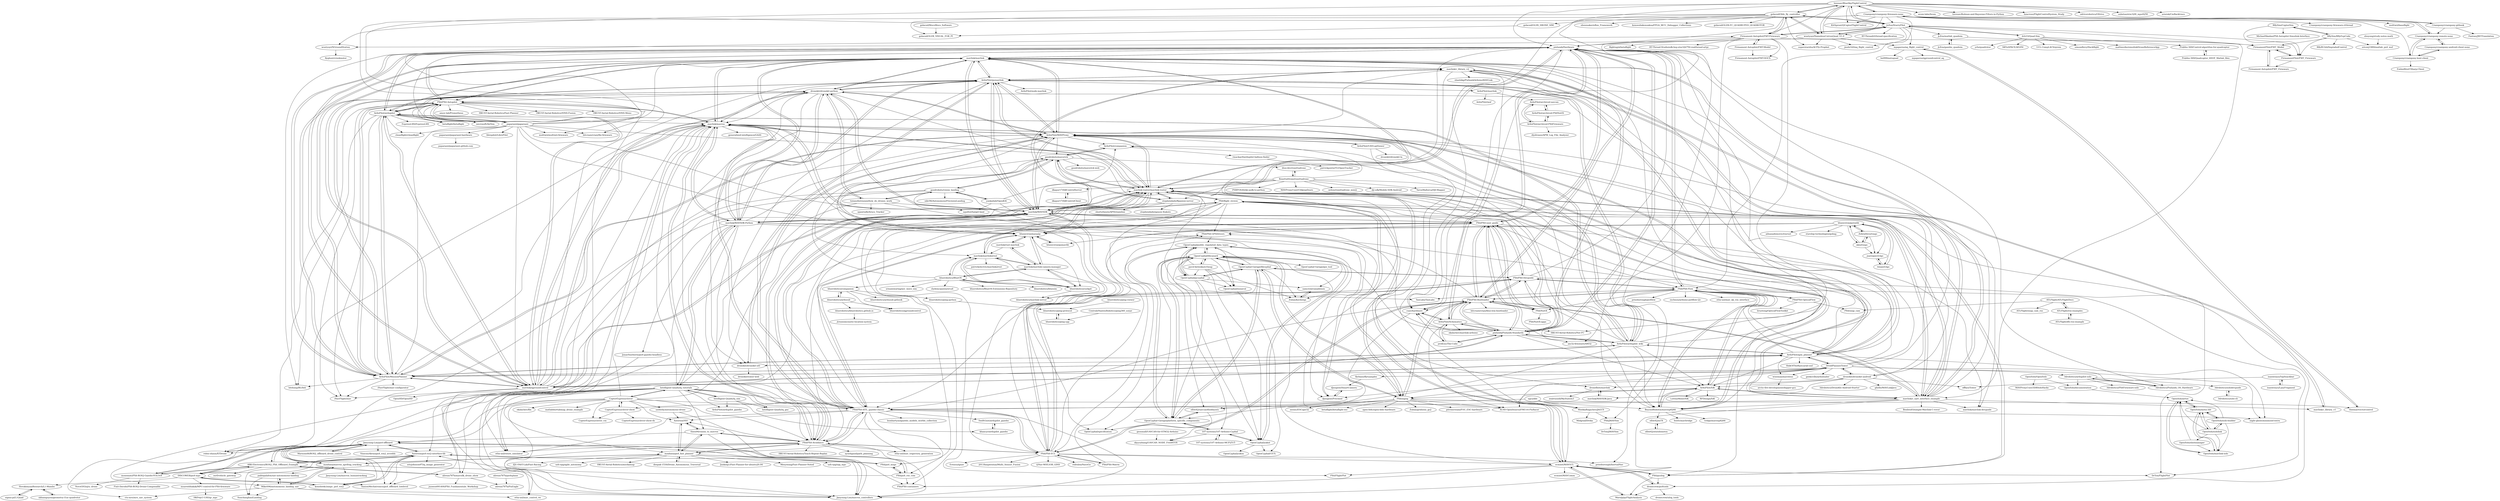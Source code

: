 digraph G {
"loveuav/BlueSkyFlightControl" -> "golaced/Oldx_fly_controller"
"loveuav/BlueSkyFlightControl" -> "JcZou/StarryPilot"
"loveuav/BlueSkyFlightControl" -> "wustyuyi/NamelessCotrunQuad_V1.0"
"loveuav/BlueSkyFlightControl" -> "avem-labs/Avem" ["e"=1]
"loveuav/BlueSkyFlightControl" -> "loveuav/Kalman-and-Bayesian-Filters-in-Python"
"loveuav/BlueSkyFlightControl" -> "Crazepony/crazepony-firmware-none"
"loveuav/BlueSkyFlightControl" -> "hzacross/FlightControlSystem_Study"
"loveuav/BlueSkyFlightControl" -> "Firmament-Autopilot/FMT-Firmware"
"loveuav/BlueSkyFlightControl" -> "pixhawk/Hardware"
"loveuav/BlueSkyFlightControl" -> "KitSprout/QCopterFlightControl" ["e"=1]
"loveuav/BlueSkyFlightControl" -> "priseborough/InertialNav" ["e"=1]
"loveuav/BlueSkyFlightControl" -> "wustyuyi/NGroundStation"
"loveuav/BlueSkyFlightControl" -> "odriverobotics/ODrive" ["e"=1]
"loveuav/BlueSkyFlightControl" -> "suhetao/stm32f4_mpu9250" ["e"=1]
"loveuav/BlueSkyFlightControl" -> "armink/CmBacktrace" ["e"=1]
"dronekit/dronekit-python" -> "mavlink/mavlink"
"dronekit/dronekit-python" -> "ArduPilot/pymavlink"
"dronekit/dronekit-python" -> "ArduPilot/MAVProxy"
"dronekit/dronekit-python" -> "mavlink/MAVSDK-Python"
"dronekit/dronekit-python" -> "mavlink/MAVSDK"
"dronekit/dronekit-python" -> "dronekit/dronekit-sitl"
"dronekit/dronekit-python" -> "tizianofiorenzani/how_do_drones_work"
"dronekit/dronekit-python" -> "ArduPilot/ardupilot"
"dronekit/dronekit-python" -> "mavlink/mavros"
"dronekit/dronekit-python" -> "mavlink-router/mavlink-router"
"dronekit/dronekit-python" -> "mavlink/qgroundcontrol"
"dronekit/dronekit-python" -> "ArduPilot/MissionPlanner"
"dronekit/dronekit-python" -> "dronekit/dronekit-android"
"dronekit/dronekit-python" -> "PX4/PX4-Avoidance"
"dronekit/dronekit-python" -> "PX4/PX4-Autopilot"
"OpenCyphal-Garage/libcyphal" -> "OpenCyphal/libcanard"
"OpenCyphal-Garage/libcyphal" -> "OpenCyphal/pycyphal"
"OpenCyphal-Garage/libcyphal" -> "OpenCyphal-Garage/platform_specific_components"
"OpenCyphal-Garage/libcyphal" -> "OpenCyphal/specification"
"OpenCyphal-Garage/libcyphal" -> "OpenCyphal/public_regulated_data_types"
"OpenCyphal-Garage/libcyphal" -> "Zubax/kocherga"
"OpenCyphal-Garage/libcyphal" -> "PX4/sapog"
"OpenCyphal-Garage/libcyphal" -> "PX4/PX4-Devguide"
"stephendade/Rpanion-server" -> "goodrobots/maverick"
"stephendade/Rpanion-server" -> "stephendade/apsync-Kakute"
"stephendade/Rpanion-server" -> "mavlink-router/mavlink-router"
"stephendade/Rpanion-server" -> "shortstheory/APStreamline"
"stephendade/Rpanion-server" -> "bluenviron/mavp2p"
"golaced/Oldx_fly_controller" -> "loveuav/BlueSkyFlightControl"
"golaced/Oldx_fly_controller" -> "golaced/OLDX-FC_QUADRUPED_QUADROTOR" ["e"=1]
"golaced/Oldx_fly_controller" -> "golaced/OLDX_DRONE_SIM"
"golaced/Oldx_fly_controller" -> "wustyuyi/NamelessCotrunQuad_V1.0"
"golaced/Oldx_fly_controller" -> "JcZou/StarryPilot"
"golaced/Oldx_fly_controller" -> "superstarzhu/ACFly-Prophet"
"golaced/Oldx_fly_controller" -> "cuav/hardware"
"golaced/Oldx_fly_controller" -> "Firmament-Autopilot/FMT-Firmware"
"golaced/Oldx_fly_controller" -> "golaced/OLDX_VISUAL_FOR_PI"
"golaced/Oldx_fly_controller" -> "eboxmaker/eBox_Framework" ["e"=1]
"golaced/Oldx_fly_controller" -> "pixhawk/Hardware"
"golaced/Oldx_fly_controller" -> "konosubakonoakua/FPGA_MCU_Debugger_Collections" ["e"=1]
"paparazzi/paparazzi" -> "paparazzi/paparazzi-hardware"
"paparazzi/paparazzi" -> "PX4/PX4-Autopilot"
"paparazzi/paparazzi" -> "ArduPilot/ardupilot"
"paparazzi/paparazzi" -> "pixhawk/Hardware"
"paparazzi/paparazzi" -> "mavlink/qgroundcontrol"
"paparazzi/paparazzi" -> "mavlink/mavlink"
"paparazzi/paparazzi" -> "cleanflight/cleanflight" ["e"=1]
"paparazzi/paparazzi" -> "multiwii/multiwii-firmware" ["e"=1]
"paparazzi/paparazzi" -> "ArduPilot/MissionPlanner"
"paparazzi/paparazzi" -> "mavlink/MAVSDK"
"paparazzi/paparazzi" -> "TauLabs/TauLabs" ["e"=1]
"paparazzi/paparazzi" -> "Firmament-Autopilot/FMT-Firmware"
"paparazzi/paparazzi" -> "PX4/PX4-ECL"
"paparazzi/paparazzi" -> "bitcraze/crazyflie-firmware" ["e"=1]
"paparazzi/paparazzi" -> "librepilot/LibrePilot" ["e"=1]
"JcZou/StarryPilot" -> "Firmament-Autopilot/FMT-Firmware"
"JcZou/StarryPilot" -> "JcZou/matlab_quadsim"
"JcZou/StarryPilot" -> "loveuav/BlueSkyFlightControl"
"JcZou/StarryPilot" -> "FirmamentPilot/FMT_Firmware"
"JcZou/StarryPilot" -> "wustyuyi/NamelessCotrunQuad_V1.0"
"JcZou/StarryPilot" -> "golaced/Oldx_fly_controller"
"JcZou/StarryPilot" -> "mpaperno/aq_flight_control"
"JcZou/StarryPilot" -> "RT-Thread/rtthread-specification" ["e"=1]
"JcZou/StarryPilot" -> "jiezhi320/aq_flight_control"
"JcZou/StarryPilot" -> "dch33/Quad-Sim"
"JcZou/StarryPilot" -> "FirmamentPilot/FMT_Model"
"Intelligent-Quads/iq_tutorials" -> "Intelligent-Quads/iq_sim"
"Intelligent-Quads/iq_tutorials" -> "PX4/PX4-Avoidance"
"Intelligent-Quads/iq_tutorials" -> "ctu-mrs/mrs_uav_system" ["e"=1]
"Intelligent-Quads/iq_tutorials" -> "Intelligent-Quads/iq_gnc"
"Intelligent-Quads/iq_tutorials" -> "alireza787b/mavsdk_drone_show"
"Intelligent-Quads/iq_tutorials" -> "PX4/PX4-SITL_gazebo-classic"
"Intelligent-Quads/iq_tutorials" -> "thien94/vision_to_mavros"
"Intelligent-Quads/iq_tutorials" -> "mzahana/px4_fast_planner"
"Intelligent-Quads/iq_tutorials" -> "Jaeyoung-Lim/mavros_controllers" ["e"=1]
"Intelligent-Quads/iq_tutorials" -> "mavlink/mavros"
"Intelligent-Quads/iq_tutorials" -> "ethz-asl/rotors_simulator" ["e"=1]
"Intelligent-Quads/iq_tutorials" -> "mavlink/MAVSDK-Python"
"Intelligent-Quads/iq_tutorials" -> "ArduPilot/ardupilot_gazebo" ["e"=1]
"Intelligent-Quads/iq_tutorials" -> "CopterExpress/clover"
"Intelligent-Quads/iq_tutorials" -> "robin-shaun/XTDrone" ["e"=1]
"OpenSolo/OpenSolo" -> "OpenSolo/documentation"
"OpenSolo/OpenSolo" -> "MAVProxyUser/3DRSoloHacks"
"PX4/sapog" -> "thiemar/vectorcontrol"
"PX4/sapog" -> "Zubax/gridsens_gs2"
"PX4/sapog" -> "OpenCyphal-Garage/platform_specific_components"
"PX4/sapog" -> "OpenCyphal/libcanard"
"PX4/sapog" -> "pitronicteam/FOC_ESC-hardware" ["e"=1]
"PX4/sapog" -> "AUAV-OpenSource/FMUv4-PixRacer"
"PX4/sapog" -> "pixhawk/Hardware"
"PX4/sapog" -> "PX4/PX4-Bootloader"
"PX4/sapog" -> "neoxic/ESCape32" ["e"=1]
"PX4/sapog" -> "betaflight/betaflight-esc" ["e"=1]
"PX4/sapog" -> "open-bldc/open-bldc-hardware" ["e"=1]
"PX4/sapog" -> "olliw42/uavcan4hobbyists"
"PX4/sapog" -> "OpenCyphal-Garage/libcyphal"
"mavlink/mavros" -> "mavlink/mavlink"
"mavlink/mavros" -> "PX4/PX4-Avoidance"
"mavlink/mavros" -> "PX4/PX4-SITL_gazebo-classic"
"mavlink/mavros" -> "mavlink/MAVSDK"
"mavlink/mavros" -> "mavlink-router/mavlink-router"
"mavlink/mavros" -> "Jaeyoung-Lim/mavros_controllers" ["e"=1]
"mavlink/mavros" -> "ethz-asl/rotors_simulator" ["e"=1]
"mavlink/mavros" -> "mavlink/c_uart_interface_example"
"mavlink/mavros" -> "PX4/PX4-Autopilot"
"mavlink/mavros" -> "mavlink/qgroundcontrol"
"mavlink/mavros" -> "robin-shaun/XTDrone" ["e"=1]
"mavlink/mavros" -> "ArduPilot/MAVProxy"
"mavlink/mavros" -> "mavlink/MAVSDK-Python"
"mavlink/mavros" -> "generalized-intelligence/GAAS" ["e"=1]
"mavlink/mavros" -> "ethz-asl/mav_control_rw" ["e"=1]
"CopterExpress/clever-show" -> "CopterExpress/clever-show-ds"
"CopterExpress/clever-show" -> "CopterExpress/clover_vm"
"CopterExpress/clever-show" -> "CopterExpress/clover"
"ZebraDevs/rosgo" -> "juaruipav/rclgo"
"ZebraDevs/rosgo" -> "bluenviron/goroslib"
"ZebraDevs/rosgo" -> "akio/rosgo"
"mavlink/MAVSDK-Python" -> "mavlink/MAVSDK"
"mavlink/MAVSDK-Python" -> "mavlink-router/mavlink-router"
"mavlink/MAVSDK-Python" -> "ArduPilot/pymavlink"
"mavlink/MAVSDK-Python" -> "dronekit/dronekit-python"
"mavlink/MAVSDK-Python" -> "mavlink/mavros"
"mavlink/MAVSDK-Python" -> "mavlink/mavlink"
"mavlink/MAVSDK-Python" -> "ArduPilot/MAVProxy"
"mavlink/MAVSDK-Python" -> "JonasVautherin/px4-gazebo-headless"
"mavlink/MAVSDK-Python" -> "PX4/PX4-Avoidance"
"mavlink/MAVSDK-Python" -> "alireza787b/mavsdk_drone_show"
"mavlink/MAVSDK-Python" -> "PX4/PX4-SITL_gazebo-classic"
"mavlink/MAVSDK-Python" -> "PX4/pyulog"
"mavlink/MAVSDK-Python" -> "ecmnet/MAVGCL"
"mavlink/MAVSDK-Python" -> "Intelligent-Quads/iq_tutorials"
"mavlink/MAVSDK-Python" -> "bluenviron/mavp2p"
"ArduPilot/UAVLogViewer" -> "ArduPilot/MAVProxy"
"ArduPilot/UAVLogViewer" -> "ecmnet/MAVGCL"
"ArduPilot/UAVLogViewer" -> "dronekit/dronekit-la"
"tizianofiorenzani/how_do_drones_work" -> "goodrobots/vision_landing"
"tizianofiorenzani/how_do_drones_work" -> "dronekit/dronekit-python"
"tizianofiorenzani/how_do_drones_work" -> "Intelligent-Quads/iq_tutorials"
"tizianofiorenzani/how_do_drones_work" -> "njanirudh/Aruco_Tracker" ["e"=1]
"tizianofiorenzani/how_do_drones_work" -> "djnugent/Precland"
"tizianofiorenzani/how_do_drones_work" -> "mavlink/MAVSDK"
"ugcs/ddc" -> "CopterExpress/clever-show"
"ugcs/ddc" -> "MishkaRogachev/JAGCS"
"ugcs/ddc" -> "BeyondRobotix/mavesp8266"
"OpenCyphal-Garage/platform_specific_components" -> "OpenCyphal/public_regulated_data_types"
"OpenCyphal-Garage/platform_specific_components" -> "OpenCyphal/libcanard"
"OpenCyphal-Garage/platform_specific_components" -> "107-systems/107-Arduino-Cyphal"
"OpenCyphal-Garage/platform_specific_components" -> "olliw42/uavcan4hobbyists"
"OpenCyphal-Garage/platform_specific_components" -> "OpenCyphal-Garage/libcyphal"
"OpenCyphal-Garage/platform_specific_components" -> "OpenCyphal/specification"
"JonasVautherin/px4-gazebo-headless" -> "Auterion/px4-ros2-interface-lib"
"dch33/Quad-Sim" -> "UCL-CompLACS/qrsim"
"dch33/Quad-Sim" -> "JcZou/StarryPilot"
"dch33/Quad-Sim" -> "simondlevy/Hackflight" ["e"=1]
"dch33/Quad-Sim" -> "mathworks/simulinkDroneReferenceApp" ["e"=1]
"dch33/Quad-Sim" -> "yrlu/quadrotor" ["e"=1]
"dch33/Quad-Sim" -> "Prabhu-369/Control-algorithm-for-quadcopter"
"dch33/Quad-Sim" -> "SKYnSPACE/AE450"
"bluenviron/gomavlib" -> "bluenviron/mavp2p"
"RflySim/CopterSim" -> "RflySim/RflyExpCode"
"RflySim/CopterSim" -> "FirmamentPilot/FMT_Firmware"
"RflySim/CopterSim" -> "MichaelSkadan/PX4-Autopilot-Simulink-Interface"
"PX4/px4_ros_com" -> "PX4/px4_msgs"
"PX4/px4_ros_com" -> "Jaeyoung-Lim/px4-offboard"
"PX4/px4_ros_com" -> "Auterion/px4-ros2-interface-lib"
"PX4/px4_ros_com" -> "PX4/PX4-containers"
"juaruipav/rclgo" -> "tiiuae/rclgo"
"bluenviron/mavp2p" -> "bluenviron/gomavlib"
"bluenviron/mavp2p" -> "mavlink-router/mavlink-router"
"bluenviron/mavp2p" -> "mavlink/mavlink-camera-manager"
"bluenviron/mavp2p" -> "mavlink/mavlink2rest"
"bluenviron/mavp2p" -> "bluerobotics/cockpit"
"bluenviron/mavp2p" -> "mavlink/rust-mavlink"
"bluenviron/mavp2p" -> "goodrobots/maverick"
"wustyuyi/NamelessCotrunQuad_V1.0" -> "loveuav/BlueSkyFlightControl"
"wustyuyi/NamelessCotrunQuad_V1.0" -> "JcZou/StarryPilot"
"wustyuyi/NamelessCotrunQuad_V1.0" -> "golaced/Oldx_fly_controller"
"wustyuyi/NamelessCotrunQuad_V1.0" -> "mpaperno/aq_flight_control"
"wustyuyi/NamelessCotrunQuad_V1.0" -> "superstarzhu/ACFly-Prophet"
"wustyuyi/NamelessCotrunQuad_V1.0" -> "jiezhi320/aq_flight_control"
"wustyuyi/NamelessCotrunQuad_V1.0" -> "wustyuyi/NGroundStation"
"szebedy/autonomous-drone" -> "Jaeyoung-Lim/mavros_controllers" ["e"=1]
"szebedy/autonomous-drone" -> "Auterion/VIO"
"Intelligent-Quads/iq_sim" -> "Intelligent-Quads/iq_tutorials"
"Intelligent-Quads/iq_sim" -> "Intelligent-Quads/iq_gnc"
"Intelligent-Quads/iq_sim" -> "khancyr/ardupilot_gazebo"
"Intelligent-Quads/iq_sim" -> "ArduPilot/ardupilot_gazebo" ["e"=1]
"dronefleet/mavlink" -> "mavlink/MAVSDK-Java"
"dronefleet/mavlink" -> "zealrussell/MyStation3"
"akio/rosgo" -> "ZebraDevs/rosgo"
"akio/rosgo" -> "bluenviron/goroslib"
"akio/rosgo" -> "juaruipav/rclgo"
"shuyong/study-notes-math" -> "ericzzj1989/matlab_px4_msf"
"OpenCyphal/nunavut" -> "OpenCyphal/CETL"
"Auterion/VIO" -> "mzahana/px4_fast_planner"
"Auterion/VIO" -> "thien94/vision_to_mavros"
"proficnc/The-Cube" -> "ArduPilot/Schematics"
"proficnc/The-Cube" -> "cuav/hardware"
"proficnc/The-Cube" -> "pixhawk/Pixhawk-Standards"
"thien94/vision_to_mavros" -> "Auterion/VIO"
"thien94/vision_to_mavros" -> "mzahana/px4_fast_planner"
"thien94/vision_to_mavros" -> "PX4/PX4-Avoidance"
"thien94/vision_to_mavros" -> "Jaeyoung-Lim/mavros_controllers" ["e"=1]
"thien94/vision_to_mavros" -> "Jaeyoung-Lim/px4-offboard"
"rmackay9/ardupilot-balloon-finder" -> "patrickpoirier51/OpenTracker"
"ArduPilot/archived-PX4NuttX" -> "ArduPilot/archived-uavcan"
"ArduPilot/archived-PX4NuttX" -> "ArduPilot/archived-PX4Firmware"
"diux-dev/rosettadrone" -> "RosettaDrone/rosettadrone"
"pablopalafox/uav-autonomous-landing" -> "MikeS96/autonomous_landing_uav"
"pablopalafox/uav-autonomous-landing" -> "Sunchanghao/Landing"
"ArduPilot/Schematics" -> "proficnc/The-Cube"
"ArduPilot/Schematics" -> "cuav/hardware"
"ArduPilot/Schematics" -> "pixhawk/Hardware"
"ArduPilot/Schematics" -> "PX4/PX4-Bootloader"
"ArduPilot/Schematics" -> "pixhawk/Pixhawk-Standards"
"ArduPilot/Schematics" -> "okalachev/mavlink-arduino"
"ArduPilot/Schematics" -> "AUAV-OpenSource/FMUv4-PixRacer"
"ArduPilot/Schematics" -> "HKUST-Aerial-Robotics/Nxt-FC" ["e"=1]
"golaced/MocoMoco_Software" -> "golaced/OLDX_VISUAL_FOR_PI"
"cuav/hardware" -> "ArduPilot/Schematics"
"cuav/hardware" -> "olliw42/uavcan4hobbyists"
"Zubax/kocherga" -> "samcrow/canadensis"
"golaced/OLDX_DRONE_SIM" -> "golaced/OLDX_VISUAL_FOR_PI"
"JcZou/matlab_quadsim" -> "JcZou/gazebo_quadsim"
"JcZou/matlab_quadsim" -> "FirmamentPilot/FMT_Model"
"PX4/px4_msgs" -> "PX4/px4_ros_com"
"PX4/px4_msgs" -> "Auterion/px4-ros2-interface-lib"
"bluerobotics/ping-viewer" -> "bluerobotics/ping-protocol"
"geosmall/UAVCAN-for-STM32-Arduino" -> "skyyuzhang/UAVCAN_NODE_FreeRTOS"
"mavlink/MAVSDK-Java" -> "dronefleet/mavlink"
"Marxlp/pyFlightAnalysis" -> "ecmnet/MAVGCL"
"bluerobotics/ping-protocol" -> "bluerobotics/ping-cpp"
"bluerobotics/ping-cpp" -> "bluerobotics/ping-protocol"
"JcZou/gazebo_quadsim" -> "JcZou/matlab_quadsim"
"wustyuyi/NGroundStation" -> "flyghost/creekwater"
"pixhawk/Pixhawk-Standards" -> "pixhawk/Hardware"
"pixhawk/Pixhawk-Standards" -> "PX4/PX4-Bootloader"
"pixhawk/Pixhawk-Standards" -> "ArduPilot/Schematics"
"pixhawk/Pixhawk-Standards" -> "PX4/PX4-user_guide"
"pixhawk/Pixhawk-Standards" -> "mavlink-router/mavlink-router"
"pixhawk/Pixhawk-Standards" -> "proficnc/The-Cube"
"pixhawk/Pixhawk-Standards" -> "cuav/hardware"
"pixhawk/Pixhawk-Standards" -> "mavlink/mavlink"
"pixhawk/Pixhawk-Standards" -> "am32-firmware/AM32" ["e"=1]
"pixhawk/Pixhawk-Standards" -> "PX4/flight_review"
"pixhawk/Pixhawk-Standards" -> "mavlink/MAVSDK"
"pixhawk/Pixhawk-Standards" -> "mavlink/qgroundcontrol"
"pixhawk/Pixhawk-Standards" -> "ArduPilot/ardupilot_wiki"
"pixhawk/Pixhawk-Standards" -> "OpenCyphal/libcanard"
"pixhawk/Pixhawk-Standards" -> "ArduPilot/SiK"
"bluerobotics/BlueOS" -> "bluerobotics/cockpit"
"bluerobotics/BlueOS" -> "mavlink/mavlink2rest"
"bluerobotics/BlueOS" -> "mavlink/mavlink-camera-manager"
"bluerobotics/BlueOS" -> "clydemcqueen/orca4" ["e"=1]
"bluerobotics/BlueOS" -> "bluerobotics/BlueOS-Extensions-Repository"
"bluerobotics/BlueOS" -> "bluerobotics/companion"
"bluerobotics/BlueOS" -> "bluerobotics/bluesim"
"bluerobotics/BlueOS" -> "srmainwaring/asv_wave_sim" ["e"=1]
"bluerobotics/BlueOS" -> "goodrobots/maverick"
"mavlink/qgroundcontrol" -> "mavlink/mavlink"
"mavlink/qgroundcontrol" -> "PX4/PX4-Autopilot"
"mavlink/qgroundcontrol" -> "ArduPilot/MissionPlanner"
"mavlink/qgroundcontrol" -> "ArduPilot/ardupilot"
"mavlink/qgroundcontrol" -> "mavlink/MAVSDK"
"mavlink/qgroundcontrol" -> "pixhawk/Hardware"
"mavlink/qgroundcontrol" -> "mavlink/mavros"
"mavlink/qgroundcontrol" -> "mavlink-router/mavlink-router"
"mavlink/qgroundcontrol" -> "dronekit/dronekit-python"
"mavlink/qgroundcontrol" -> "iNavFlight/inav" ["e"=1]
"mavlink/qgroundcontrol" -> "ArduPilot/apm_planner"
"mavlink/qgroundcontrol" -> "ArduPilot/pymavlink"
"mavlink/qgroundcontrol" -> "OpenHD/OpenHD" ["e"=1]
"mavlink/qgroundcontrol" -> "pixhawk/Pixhawk-Standards"
"mavlink/qgroundcontrol" -> "ArduPilot/MAVProxy"
"Crazepony/crazepony-remote-none" -> "Crazepony/crazepony-host-client"
"Crazepony/crazepony-remote-none" -> "Crazepony/crazepony-android-client-none"
"Crazepony/crazepony-remote-none" -> "Crazepony/crazepony-firmware-none"
"paparazzi/paparazzi-hardware" -> "paparazzi/paparazzi.github.com"
"bluenviron/goroslib" -> "ZebraDevs/rosgo"
"bluenviron/goroslib" -> "tiiuae/rclgo"
"bluenviron/goroslib" -> "juaruipav/rclgo"
"bluenviron/goroslib" -> "akio/rosgo"
"bluenviron/goroslib" -> "bluenviron/gomavlib"
"bluenviron/goroslib" -> "adnanademovic/rosrust" ["e"=1]
"bluenviron/goroslib" -> "starship-technologies/gobag"
"bluenviron/goroslib" -> "bluenviron/mavp2p"
"mzahana/px4_fast_planner" -> "Jaeyoung-Lim/mavros_controllers" ["e"=1]
"mzahana/px4_fast_planner" -> "Auterion/VIO"
"mzahana/px4_fast_planner" -> "deepak-1530/Drone_Autonomous_Traversal"
"mzahana/px4_fast_planner" -> "PX4/PX4-Avoidance"
"mzahana/px4_fast_planner" -> "Junking1/Fast-Planner-for-ubuntu20.04"
"mzahana/px4_fast_planner" -> "Mesywang/Fast-Planner-Noted" ["e"=1]
"mzahana/px4_fast_planner" -> "thien94/vision_to_mavros"
"mzahana/px4_fast_planner" -> "uzh-rpg/rpg_mpc" ["e"=1]
"mzahana/px4_fast_planner" -> "ZJU-FAST-Lab/Fast-Racing" ["e"=1]
"mzahana/px4_fast_planner" -> "uzh-rpg/agile_autonomy" ["e"=1]
"mzahana/px4_fast_planner" -> "HKUST-Aerial-Robotics/mockamap" ["e"=1]
"mzahana/px4_fast_planner" -> "mzahana/mavros_apriltag_tracking"
"mavlink/mavlink" -> "mavlink/qgroundcontrol"
"mavlink/mavlink" -> "mavlink/MAVSDK"
"mavlink/mavlink" -> "mavlink/mavros"
"mavlink/mavlink" -> "dronekit/dronekit-python"
"mavlink/mavlink" -> "ArduPilot/pymavlink"
"mavlink/mavlink" -> "mavlink-router/mavlink-router"
"mavlink/mavlink" -> "PX4/PX4-Autopilot"
"mavlink/mavlink" -> "ArduPilot/MAVProxy"
"mavlink/mavlink" -> "ArduPilot/MissionPlanner"
"mavlink/mavlink" -> "mavlink/c_library_v2"
"mavlink/mavlink" -> "mavlink/c_uart_interface_example"
"mavlink/mavlink" -> "ArduPilot/ardupilot"
"mavlink/mavlink" -> "pixhawk/Hardware"
"mavlink/mavlink" -> "mavlink/MAVSDK-Python"
"mavlink/mavlink" -> "pixhawk/Pixhawk-Standards"
"ArduPilot/ardupilot_wiki" -> "ArduPilot/MissionPlanner"
"ArduPilot/ardupilot_wiki" -> "ArduPilot/MAVProxy"
"ArduPilot/ardupilot_wiki" -> "ArduPilot/pymavlink"
"ArduPilot/ardupilot_wiki" -> "BeyondRobotix/mavesp8266"
"ArduPilot/ardupilot_wiki" -> "ArduPilot/apm_planner"
"ArduPilot/ardupilot_wiki" -> "PX4/PX4-Devguide"
"ArduPilot/ardupilot_wiki" -> "mavlink/mavlink"
"ArduPilot/ardupilot_wiki" -> "ArduPilot/companion"
"ArduPilot/ardupilot_wiki" -> "ArduPilot/SiK"
"ArduPilot/ardupilot_wiki" -> "pixhawk/Hardware"
"ArduPilot/ardupilot_wiki" -> "ArduPilot/ardupilot"
"ArduPilot/ardupilot_wiki" -> "pixhawk/Pixhawk-Standards"
"ArduPilot/ardupilot_wiki" -> "mavlink/MAVSDK"
"ArduPilot/ardupilot_wiki" -> "PX4/PX4-user_guide"
"ArduPilot/ardupilot_wiki" -> "PX4/PX4-SITL_gazebo-classic"
"107-systems/107-Arduino-Cyphal" -> "OpenCyphal/yakut"
"107-systems/107-Arduino-Cyphal" -> "107-systems/107-Arduino-MCP2515"
"107-systems/107-Arduino-Cyphal" -> "OpenCyphal-Garage/platform_specific_components"
"107-systems/107-Arduino-Cyphal" -> "skyyuzhang/UAVCAN_NODE_FreeRTOS"
"MikeS96/autonomous_landing_uav" -> "pablopalafox/uav-autonomous-landing"
"MikeS96/autonomous_landing_uav" -> "Sunchanghao/Landing"
"MikeS96/autonomous_landing_uav" -> "mzahana/mavros_apriltag_tracking"
"MikeS96/autonomous_landing_uav" -> "Jaeyoung-Lim/mavros_controllers" ["e"=1]
"MikeS96/autonomous_landing_uav" -> "ctu-mrs/mrs_uav_system" ["e"=1]
"MikeS96/autonomous_landing_uav" -> "ethz-asl/mav_control_rw" ["e"=1]
"pavel-kirienko/o1heap" -> "OpenCyphal/libcanard"
"pavel-kirienko/o1heap" -> "OpenCyphal/public_regulated_data_types"
"pavel-kirienko/o1heap" -> "OpenCyphal/pycyphal"
"pavel-kirienko/o1heap" -> "Zubax/kocherga"
"pavel-kirienko/o1heap" -> "OpenCyphal/yakut"
"pavel-kirienko/o1heap" -> "OpenCyphal/nunavut"
"mzahana/mavros_apriltag_tracking" -> "Jaeyoung-Lim/mavros_humantracking"
"mzahana/mavros_apriltag_tracking" -> "MikeS96/autonomous_landing_uav"
"mzahana/mavros_apriltag_tracking" -> "Jaeyoung-Lim/mavros_controllers" ["e"=1]
"mzahana/mavros_apriltag_tracking" -> "mzahana/px4_fast_planner"
"mzahana/mavros_apriltag_tracking" -> "pablopalafox/uav-autonomous-landing"
"mzahana/mavros_apriltag_tracking" -> "Sunchanghao/Landing"
"RflySim/RflyExpCode" -> "RflySim/CopterSim"
"RflySim/RflyExpCode" -> "ericzzj1989/matlab_px4_msf"
"RflySim/RflyExpCode" -> "FirmamentPilot/FMT_Firmware"
"RflySim/RflyExpCode" -> "FirmamentPilot/FMT_Model"
"RflySim/RflyExpCode" -> "RflyBUAA/DegradedControl"
"dronekit/dronekit-android" -> "DroidPlanner/Tower"
"dronekit/dronekit-android" -> "dronefleet/mavlink"
"dronekit/dronekit-android" -> "mavlink/MAVSDK-Java"
"dronekit/dronekit-android" -> "ghelle/MAVLinkJava"
"dronekit/dronekit-android" -> "offbye/Tower"
"dronekit/dronekit-android" -> "ArduPilot/SiK"
"dronekit/dronekit-android" -> "ArduPilot/MAVProxy"
"dronekit/dronekit-android" -> "3drobotics/DroneKit-Android-Starter"
"bluerobotics/bluerobotics.github.io" -> "jtrezzo/acoustic-location-system"
"mavlink/mavlink2rest" -> "mavlink/mavlink-camera-manager"
"mavlink/mavlink2rest" -> "bluerobotics/BlueOS"
"mavlink/mavlink2rest" -> "patrickelectric/mavlink2rest"
"mavlink/mavlink2rest" -> "bluerobotics/mavlink-server"
"mavlink/mavlink2rest" -> "bluerobotics/cockpit"
"mavlink/mavlink2rest" -> "bluenviron/mavp2p"
"RosettaDrone/rosettadrone" -> "diux-dev/rosettadrone"
"RosettaDrone/rosettadrone" -> "dkapur17/DJIControlServer"
"RosettaDrone/rosettadrone" -> "stephendade/Rpanion-server"
"RosettaDrone/rosettadrone" -> "MAVProxyUser/CIAJeepDoors" ["e"=1]
"RosettaDrone/rosettadrone" -> "m4xw/rosettadrone_mini2"
"RosettaDrone/rosettadrone" -> "mavlink-router/mavlink-router"
"RosettaDrone/rosettadrone" -> "mavlink/MAVSDK"
"RosettaDrone/rosettadrone" -> "ArduPilot/MAVProxy"
"RosettaDrone/rosettadrone" -> "dji-sdk/Mobile-SDK-Android" ["e"=1]
"RosettaDrone/rosettadrone" -> "dronefleet/mavlink"
"RosettaDrone/rosettadrone" -> "YarosMallorca/DJI-Mapper" ["e"=1]
"RosettaDrone/rosettadrone" -> "PSBPOSAS/dji-asdk-to-python"
"ArduPilot/SiK" -> "BeyondRobotix/mavesp8266"
"ArduPilot/SiK" -> "AUAV-OpenSource/FMUv4-PixRacer"
"ArduPilot/SiK" -> "LorenzMeier/SiK"
"ArduPilot/SiK" -> "PX4/sapog"
"ArduPilot/SiK" -> "mavlink-router/mavlink-router"
"ArduPilot/SiK" -> "mavlink/c_uart_interface_example"
"ArduPilot/SiK" -> "RFDesign/SiK"
"ArduPilot/SiK" -> "PX4/PX4-Flow"
"3drobotics/ardupilot-solo" -> "3drobotics/solodevguide"
"3drobotics/ardupilot-solo" -> "3drobotics/Pixhawk_OS_Hardware"
"3drobotics/ardupilot-solo" -> "OpenSolo/documentation"
"3drobotics/ardupilot-solo" -> "3drobotics/PX4Firmware-solo"
"107-systems/107-Arduino-MCP2515" -> "107-systems/107-Arduino-Cyphal"
"Crazepony/crazepony-firmware-none" -> "Crazepony/crazepony-remote-none"
"Crazepony/crazepony-firmware-none" -> "Crazepony/crazepony-gitbook"
"Crazepony/crazepony-firmware-none" -> "Crazepony/crazepony-firmware-rtthread"
"Crazepony/crazepony-firmware-none" -> "bitcraze/crazyflie-firmware" ["e"=1]
"Crazepony/crazepony-firmware-none" -> "Crazepony/crazepony-host-client"
"Crazepony/crazepony-firmware-none" -> "multiwii/multiwii-firmware" ["e"=1]
"Crazepony/crazepony-firmware-none" -> "JcZou/StarryPilot"
"Crazepony/crazepony-firmware-none" -> "loveuav/BlueSkyFlightControl"
"Crazepony/crazepony-firmware-none" -> "KitSprout/QCopterFlightControl" ["e"=1]
"Crazepony/crazepony-firmware-none" -> "PX4/PX4-Flow"
"Crazepony/crazepony-firmware-none" -> "multiwii/baseflight" ["e"=1]
"Crazepony/crazepony-firmware-none" -> "wustyuyi/NamelessCotrunQuad_V1.0"
"Crazepony/crazepony-host-client" -> "Crazepony/crazepony-android-client-none"
"Crazepony/crazepony-host-client" -> "Crazepony/crazepony-remote-none"
"Crazepony/crazepony-host-client" -> "Embedfire/CSharp-Client"
"mavlink/mavlink-camera-manager" -> "mavlink/mavlink2rest"
"mavlink/mavlink-camera-manager" -> "bluerobotics/cockpit"
"mavlink/mavlink-camera-manager" -> "bluenviron/mavp2p"
"mavlink/mavlink-camera-manager" -> "bluerobotics/mavlink-server"
"mavlink/mavlink-camera-manager" -> "mavlink/rust-mavlink"
"mavlink/mavlink-camera-manager" -> "bluerobotics/BlueOS"
"mavlink/c_library_v1" -> "mavlink/c_library_v2"
"djnugent/SmartCamera" -> "djnugent/Precland"
"ArduPilot/archived-uavcan" -> "ArduPilot/archived-PX4NuttX"
"ArduPilot/archived-uavcan" -> "ArduPilot/archived-PX4Firmware"
"Crazepony/crazepony-android-client-none" -> "Crazepony/crazepony-host-client"
"Crazepony/crazepony-android-client-none" -> "Crazepony/crazepony-remote-none"
"samcrow/canadensis" -> "Zubax/kocherga"
"Prabhu-369/Control-algorithm-for-quadcopter" -> "Prabhu-369/Quadcopter_6DOF_Matlab_files"
"CentraleNantesRobotics/ping360_sonar" -> "bluerobotics/ping-cpp"
"FirmamentPilot/FMT_Firmware" -> "FirmamentPilot/FMT_Model"
"FirmamentPilot/FMT_Firmware" -> "Firmament-Autopilot/FMT_Firmware"
"Crazepony/crazepony-gitbook" -> "Crazepony/crazepony-firmware-none"
"Crazepony/crazepony-gitbook" -> "Crazepony/crazepony-remote-none"
"Crazepony/crazepony-gitbook" -> "FantasyJXF/Translation"
"Prabhu-369/Quadcopter_6DOF_Matlab_files" -> "Prabhu-369/Control-algorithm-for-quadcopter"
"olliw42/otxtelemetry" -> "olliw42/mTX"
"olliw42/mTX" -> "olliw42/otxtelemetry"
"FirmamentPilot/FMT_Model" -> "FirmamentPilot/FMT_Firmware"
"FirmamentPilot/FMT_Model" -> "Firmament-Autopilot/FMT_Firmware"
"tiiuae/rclgo" -> "juaruipav/rclgo"
"tiiuae/rclgo" -> "bluenviron/goroslib"
"OpenCyphal/yakut" -> "OpenCyphal/CETL"
"OpenCyphal/yakut" -> "OpenCyphal/yukon"
"OpenCyphal/yakut" -> "107-systems/107-Arduino-Cyphal"
"OpenCyphal/yakut" -> "OpenCyphal/public_regulated_data_types"
"deepak-1530/Drone_Autonomous_Traversal" -> "mzahana/px4_fast_planner"
"dronekit/dronekit-sitl" -> "ArduPilot/MAVProxy"
"dronekit/dronekit-sitl" -> "dronekit/tower-web"
"msareebhakak/MPC-control-for-PX4-firmware" -> "HKPolyU-UAV/qr_mpc"
"djnugent/Precland" -> "djnugent/SmartCamera"
"thiemar/vectorcontrol" -> "mpaperno/aq_flight_control"
"OpenCyphal/pycyphal" -> "OpenCyphal/public_regulated_data_types"
"OpenCyphal/pycyphal" -> "OpenCyphal/libcanard"
"OpenCyphal/pycyphal" -> "OpenCyphal-Garage/libcyphal"
"OpenCyphal/pycyphal" -> "OpenCyphal/nunavut"
"OpenCyphal/pycyphal" -> "samcrow/canadensis"
"OpenCyphal/pycyphal" -> "OpenCyphal/yakut"
"OpenCyphal/pycyphal" -> "OpenCyphal-Garage/platform_specific_components"
"3drobotics/Pixhawk_OS_Hardware" -> "3drobotics/ardupilot-solo"
"OpenCyphal/public_regulated_data_types" -> "OpenCyphal-Garage/platform_specific_components"
"OpenCyphal/public_regulated_data_types" -> "OpenCyphal/pycyphal"
"OpenCyphal/public_regulated_data_types" -> "OpenCyphal/yakut"
"OpenCyphal/public_regulated_data_types" -> "OpenCyphal/libcanard"
"OpenCyphal/public_regulated_data_types" -> "OpenCyphal/nunavut"
"PX4/NuttX" -> "PX4/NuttX-apps"
"PX4/NuttX" -> "PX4/PX4-Bootloader"
"PX4/NuttX" -> "PX4/PX4-user_guide"
"mpaperno/aq_flight_control" -> "bn999/autoquad"
"mpaperno/aq_flight_control" -> "mpaperno/qgroundcontrol_aq"
"mpaperno/aq_flight_control" -> "thiemar/vectorcontrol"
"PX4/jMAVSim" -> "DrTon/jMAVSim"
"Firmament-Autopilot/FMT_Firmware" -> "FirmamentPilot/FMT_Model"
"ArduPilot/MAVProxy" -> "ArduPilot/pymavlink"
"ArduPilot/MAVProxy" -> "mavlink-router/mavlink-router"
"ArduPilot/MAVProxy" -> "dronekit/dronekit-sitl"
"ArduPilot/MAVProxy" -> "mavlink/mavlink"
"ArduPilot/MAVProxy" -> "ArduPilot/companion"
"ArduPilot/MAVProxy" -> "ArduPilot/UAVLogViewer"
"ArduPilot/MAVProxy" -> "ArduPilot/apm_planner"
"ArduPilot/MAVProxy" -> "dronekit/dronekit-python"
"ArduPilot/MAVProxy" -> "ArduPilot/ardupilot_wiki"
"ArduPilot/MAVProxy" -> "mavlink/mavros"
"ArduPilot/MAVProxy" -> "ArduPilot/MissionPlanner"
"ArduPilot/MAVProxy" -> "mavlink/MAVSDK"
"ArduPilot/MAVProxy" -> "bluenviron/mavp2p"
"ArduPilot/MAVProxy" -> "goodrobots/maverick"
"ArduPilot/MAVProxy" -> "mavlink/mavlink-devguide"
"PX4/PX4-SITL_gazebo-classic" -> "PX4/PX4-Avoidance"
"PX4/PX4-SITL_gazebo-classic" -> "mavlink/mavros"
"PX4/PX4-SITL_gazebo-classic" -> "ethz-asl/rotors_simulator" ["e"=1]
"PX4/PX4-SITL_gazebo-classic" -> "Jaeyoung-Lim/mavros_controllers" ["e"=1]
"PX4/PX4-SITL_gazebo-classic" -> "mavlink/MAVSDK"
"PX4/PX4-SITL_gazebo-classic" -> "PX4/PX4-ECL"
"PX4/PX4-SITL_gazebo-classic" -> "ethz-asl/mav_trajectory_generation" ["e"=1]
"PX4/PX4-SITL_gazebo-classic" -> "SwiftGust/ardupilot_gazebo"
"PX4/PX4-SITL_gazebo-classic" -> "PX4/px4_ros_com"
"PX4/PX4-SITL_gazebo-classic" -> "leonhartyao/gazebo_models_worlds_collection" ["e"=1]
"PX4/PX4-SITL_gazebo-classic" -> "PX4/PX4-user_guide"
"PX4/PX4-SITL_gazebo-classic" -> "mavlink-router/mavlink-router"
"PX4/PX4-SITL_gazebo-classic" -> "Auterion/VIO"
"PX4/PX4-SITL_gazebo-classic" -> "ArduPilot/pymavlink"
"PX4/PX4-SITL_gazebo-classic" -> "mzahana/px4_fast_planner"
"ATLFlight/ATLFlightDocs" -> "PX4/snap_cam"
"ATLFlight/ATLFlightDocs" -> "ATLFlight/ros-examples"
"ATLFlight/ATLFlightDocs" -> "ATLFlight/snap_cam_ros"
"Firmament-Autopilot/FMT-Model" -> "Firmament-Autopilot/FMT-Firmware"
"Firmament-Autopilot/FMT-Model" -> "Firmament-Autopilot/FMT-DOCS"
"Firmament-Autopilot/FMT-Firmware" -> "Firmament-Autopilot/FMT-Model"
"Firmament-Autopilot/FMT-Firmware" -> "JcZou/StarryPilot"
"Firmament-Autopilot/FMT-Firmware" -> "Firmament-Autopilot/FMT-DOCS"
"Firmament-Autopilot/FMT-Firmware" -> "HKUST-Aerial-Robotics/Nxt-FC" ["e"=1]
"Firmament-Autopilot/FMT-Firmware" -> "cuav/hardware"
"Firmament-Autopilot/FMT-Firmware" -> "am32-firmware/AM32" ["e"=1]
"Firmament-Autopilot/FMT-Firmware" -> "flightng/atbetaflight" ["e"=1]
"Firmament-Autopilot/FMT-Firmware" -> "pixhawk/Hardware"
"Firmament-Autopilot/FMT-Firmware" -> "golaced/Oldx_fly_controller"
"Firmament-Autopilot/FMT-Firmware" -> "mavlink/c_uart_interface_example"
"Firmament-Autopilot/FMT-Firmware" -> "RT-Thread-Studio/sdk-bsp-stm32h750-realthread-artpi" ["e"=1]
"OpenCyphal/libcanard" -> "OpenCyphal-Garage/libcyphal"
"OpenCyphal/libcanard" -> "OpenCyphal/public_regulated_data_types"
"OpenCyphal/libcanard" -> "OpenCyphal-Garage/platform_specific_components"
"OpenCyphal/libcanard" -> "OpenCyphal/pycyphal"
"OpenCyphal/libcanard" -> "pavel-kirienko/o1heap"
"OpenCyphal/libcanard" -> "OpenCyphal/yakut"
"OpenCyphal/libcanard" -> "107-systems/107-Arduino-Cyphal"
"OpenCyphal/libcanard" -> "PX4/sapog"
"OpenCyphal/libcanard" -> "OpenCyphal/nunavut"
"OpenCyphal/libcanard" -> "Zubax/kocherga"
"OpenCyphal/libcanard" -> "samcrow/canadensis"
"OpenCyphal/libcanard" -> "OpenCyphal/specification"
"OpenCyphal/libcanard" -> "olliw42/uavcan4hobbyists"
"OpenCyphal/libcanard" -> "OpenCyphal-Garage/gui_tool"
"PX4/PX4-ECL" -> "priseborough/InertialNav" ["e"=1]
"PX4/PX4-ECL" -> "PX4/PX4-Matrix"
"PX4/PX4-ECL" -> "PX4/PX4-Bootloader"
"PX4/PX4-ECL" -> "PX4/PX4-Avoidance"
"PX4/PX4-ECL" -> "rodralez/NaveGo" ["e"=1]
"PX4/PX4-ECL" -> "PX4/PX4-SITL_gazebo-classic"
"PX4/PX4-ECL" -> "Erensu/ignav" ["e"=1]
"PX4/PX4-ECL" -> "mavlink/MAVSDK"
"PX4/PX4-ECL" -> "ecmnet/MAVGCL"
"PX4/PX4-ECL" -> "PX4/PX4-Devguide"
"PX4/PX4-ECL" -> "PX4/PX4-GPSDrivers"
"PX4/PX4-ECL" -> "mavlink-router/mavlink-router"
"PX4/PX4-ECL" -> "2013fangwentao/Multi_Sensor_Fusion" ["e"=1]
"PX4/PX4-ECL" -> "mavlink/mavros"
"PX4/PX4-ECL" -> "i2Nav-WHU/OB_GINS" ["e"=1]
"bluerobotics/cockpit" -> "bluerobotics/mavlink-server"
"bluerobotics/cockpit" -> "mavlink/mavlink-camera-manager"
"bluerobotics/cockpit" -> "bluerobotics/BlueOS"
"bluerobotics/cockpit" -> "mavlink/mavlink2rest"
"yankailab/OpenKAI" -> "djnugent/Precland"
"yankailab/OpenKAI" -> "ArduPilot/companion"
"yankailab/OpenKAI" -> "squilter/target-land"
"yankailab/OpenKAI" -> "goodrobots/vision_landing"
"3drobotics/solodevguide" -> "3drobotics/solo-cli"
"ArduPilot/companion" -> "goodrobots/maverick"
"ArduPilot/companion" -> "rmackay9/ardupilot-balloon-finder"
"PX4/PX4-Matrix" -> "PX4/PX4-ECL"
"PX4/PX4-Matrix" -> "PX4/PX4-GPSDrivers"
"DISCOWER/px4-mpc" -> "kousheekc/nmpc_px4_ros2"
"DISCOWER/px4-mpc" -> "SaxionMechatronics/px4_offboard_lowlevel"
"DISCOWER/px4-mpc" -> "msareebhakak/MPC-control-for-PX4-firmware"
"DISCOWER/px4-mpc" -> "HovakimyanResearch/L1-Mambo"
"DISCOWER/px4-mpc" -> "Jaeyoung-Lim/px4-offboard"
"wiseman/mavelous" -> "arctic-fire-development/dapper-gcs"
"dronecrew/px4tools" -> "dronecrew/ulog_tools"
"dronecrew/px4tools" -> "ecmnet/MAVGCL"
"dronecrew/px4tools" -> "Marxlp/pyFlightAnalysis"
"3drobotics/solo-cli" -> "3drobotics/solodevguide"
"BeyondRobotix/mavesp8266" -> "mavlink-router/mavlink-router"
"BeyondRobotix/mavesp8266" -> "ArduPilot/SiK"
"BeyondRobotix/mavesp8266" -> "PX4/PX4-Flow"
"BeyondRobotix/mavesp8266" -> "night-ghost/minimosd-extra" ["e"=1]
"BeyondRobotix/mavesp8266" -> "festlv/mavbridge"
"BeyondRobotix/mavesp8266" -> "olliw42/mTX"
"BeyondRobotix/mavesp8266" -> "ArduPilot/companion"
"BeyondRobotix/mavesp8266" -> "tridge/mavesp8266"
"bluerobotics/ardusub" -> "bluerobotics/companion"
"bluerobotics/ardusub" -> "bluerobotics/qgroundcontrol"
"bluerobotics/ardusub" -> "bluerobotics/bluerobotics.github.io"
"ArduPilot/mavlink" -> "ArduPilot/waf"
"ArduPilot/mavlink" -> "ArduPilot/archived-uavcan"
"HovakimyanResearch/L1-Mambo" -> "sigma-pi/L1Quad"
"HovakimyanResearch/L1-Mambo" -> "xkhainguyen/geometry-l1ac-quadrotor"
"PX4/PX4-Autopilot" -> "ArduPilot/ardupilot"
"PX4/PX4-Autopilot" -> "mavlink/qgroundcontrol"
"PX4/PX4-Autopilot" -> "pixhawk/Hardware"
"PX4/PX4-Autopilot" -> "mavlink/mavlink"
"PX4/PX4-Autopilot" -> "mavlink/mavros"
"PX4/PX4-Autopilot" -> "betaflight/betaflight" ["e"=1]
"PX4/PX4-Autopilot" -> "amov-lab/Prometheus" ["e"=1]
"PX4/PX4-Autopilot" -> "HKUST-Aerial-Robotics/Fast-Planner" ["e"=1]
"PX4/PX4-Autopilot" -> "microsoft/AirSim" ["e"=1]
"PX4/PX4-Autopilot" -> "ArduPilot/MissionPlanner"
"PX4/PX4-Autopilot" -> "iNavFlight/inav" ["e"=1]
"PX4/PX4-Autopilot" -> "ethz-asl/rotors_simulator" ["e"=1]
"PX4/PX4-Autopilot" -> "HKUST-Aerial-Robotics/VINS-Fusion" ["e"=1]
"PX4/PX4-Autopilot" -> "HKUST-Aerial-Robotics/VINS-Mono" ["e"=1]
"PX4/PX4-Autopilot" -> "robin-shaun/XTDrone" ["e"=1]
"PX4/PX4-Avoidance" -> "Jaeyoung-Lim/mavros_controllers" ["e"=1]
"PX4/PX4-Avoidance" -> "PX4/PX4-SITL_gazebo-classic"
"PX4/PX4-Avoidance" -> "mzahana/px4_fast_planner"
"PX4/PX4-Avoidance" -> "mavlink/mavros"
"PX4/PX4-Avoidance" -> "ethz-asl/rotors_simulator" ["e"=1]
"PX4/PX4-Avoidance" -> "ethz-asl/mav_trajectory_generation" ["e"=1]
"PX4/PX4-Avoidance" -> "ethz-asl/mav_control_rw" ["e"=1]
"PX4/PX4-Avoidance" -> "thien94/vision_to_mavros"
"PX4/PX4-Avoidance" -> "mavlink/MAVSDK"
"PX4/PX4-Avoidance" -> "robin-shaun/XTDrone" ["e"=1]
"PX4/PX4-Avoidance" -> "mavlink-router/mavlink-router"
"PX4/PX4-Avoidance" -> "HKUST-Aerial-Robotics/Teach-Repeat-Replan" ["e"=1]
"PX4/PX4-Avoidance" -> "PX4/PX4-ECL"
"PX4/PX4-Avoidance" -> "Auterion/VIO"
"PX4/PX4-Avoidance" -> "ayushgaud/path_planning" ["e"=1]
"Jaeyoung-Lim/px4-offboard" -> "ARK-Electronics/ROS2_PX4_Offboard_Example"
"Jaeyoung-Lim/px4-offboard" -> "Auterion/px4-ros2-interface-lib"
"Jaeyoung-Lim/px4-offboard" -> "Marnonel6/ROS2_offboard_drone_control"
"Jaeyoung-Lim/px4-offboard" -> "DISCOWER/px4-mpc"
"Jaeyoung-Lim/px4-offboard" -> "PX4/px4_ros_com"
"Jaeyoung-Lim/px4-offboard" -> "SaxionMechatronics/px4_offboard_lowlevel"
"Jaeyoung-Lim/px4-offboard" -> "ViniciusAbrao/px4_ros2_xrcedds"
"Jaeyoung-Lim/px4-offboard" -> "PX4/PX4-containers"
"Jaeyoung-Lim/px4-offboard" -> "monemati/PX4-ROS2-Gazebo-YOLOv8"
"Jaeyoung-Lim/px4-offboard" -> "kousheekc/nmpc_px4_ros2"
"ecmnet/MAVGCL" -> "dronecrew/px4tools"
"ecmnet/MAVGCL" -> "Marxlp/pyFlightAnalysis"
"ecmnet/MAVGCL" -> "PX4/flight_review"
"ecmnet/MAVGCL" -> "PX4/pyulog"
"ecmnet/MAVGCL" -> "PX4/PX4-containers"
"ecmnet/MAVGCL" -> "PX4/FlightPlot"
"ecmnet/MAVGCL" -> "mavlink-router/mavlink-router"
"ecmnet/MAVGCL" -> "DrTon/FlightPlot"
"ecmnet/MAVGCL" -> "ecmnet/MAVComm"
"pixhawk/Hardware" -> "pixhawk/Pixhawk-Standards"
"pixhawk/Hardware" -> "PX4/PX4-Autopilot"
"pixhawk/Hardware" -> "PX4/PX4-Bootloader"
"pixhawk/Hardware" -> "ArduPilot/Schematics"
"pixhawk/Hardware" -> "bitdump/BLHeli" ["e"=1]
"pixhawk/Hardware" -> "mavlink/qgroundcontrol"
"pixhawk/Hardware" -> "PX4/PX4-Flow"
"pixhawk/Hardware" -> "PX4/sapog"
"pixhawk/Hardware" -> "mavlink/mavlink"
"pixhawk/Hardware" -> "PX4/PX4-user_guide"
"pixhawk/Hardware" -> "AUAV-OpenSource/FMUv4-PixRacer"
"pixhawk/Hardware" -> "3drobotics/Pixhawk_OS_Hardware"
"pixhawk/Hardware" -> "cuav/hardware"
"pixhawk/Hardware" -> "ArduPilot/MissionPlanner"
"pixhawk/Hardware" -> "ArduPilot/ardupilot"
"PX4/PX4-Bootloader" -> "PX4/NuttX"
"PX4/PX4-Bootloader" -> "pixhawk/Hardware"
"PX4/PX4-Bootloader" -> "pixhawk/Pixhawk-Standards"
"PX4/PX4-Bootloader" -> "PX4/PX4-user_guide"
"PX4/PX4-Bootloader" -> "PX4/PX4-Flow"
"PX4/PX4-Bootloader" -> "PX4/PX4-ECL"
"PX4/PX4-Bootloader" -> "PX4/PX4-Devguide"
"PX4/PX4-Bootloader" -> "PX4/PX4-GPSDrivers"
"PX4/PX4-Bootloader" -> "PX4/sapog"
"PX4/PX4-Bootloader" -> "ArduPilot/Schematics"
"PX4/PX4-Bootloader" -> "mavlink/c_uart_interface_example"
"PX4/PX4-Bootloader" -> "cuav/hardware"
"PX4/PX4-Bootloader" -> "bitcraze/crazyflie2-stm-bootloader" ["e"=1]
"PX4/PX4-Bootloader" -> "PX4/PX4-SITL_gazebo-classic"
"goodrobots/maverick" -> "goodrobots/vision_landing"
"goodrobots/maverick" -> "ArduPilot/companion"
"goodrobots/maverick" -> "stephendade/Rpanion-server"
"goodrobots/maverick" -> "mavlink/mavlink2rest"
"goodrobots/maverick" -> "bluenviron/mavp2p"
"goodrobots/maverick" -> "mavlink-router/mavlink-router"
"goodrobots/maverick" -> "goodrobots/maverick-web"
"goodrobots/maverick" -> "diux-dev/rosettadrone"
"mavlink/c_uart_interface_example" -> "mavlink/c_library_v2"
"mavlink/c_uart_interface_example" -> "mavlink/MAVSDK"
"mavlink/c_uart_interface_example" -> "mavlink-router/mavlink-router"
"mavlink/c_uart_interface_example" -> "mavlink/mavlink"
"mavlink/c_uart_interface_example" -> "mavlink/mavros"
"mavlink/c_uart_interface_example" -> "BeyondRobotix/mavesp8266"
"mavlink/c_uart_interface_example" -> "PX4/PX4-Bootloader"
"mavlink/c_uart_interface_example" -> "ArduPilot/SiK"
"mavlink/c_uart_interface_example" -> "mavlink/c_library_v1"
"mavlink/c_uart_interface_example" -> "PX4/PX4-SITL_gazebo-classic"
"mavlink/c_uart_interface_example" -> "mavlink/mavlink-devguide"
"mavlink/c_uart_interface_example" -> "Jaeyoung-Lim/mavros_controllers" ["e"=1]
"mavlink/c_uart_interface_example" -> "pixhawk/Hardware"
"mavlink/c_uart_interface_example" -> "PX4/PX4-Flow"
"mavlink/c_uart_interface_example" -> "BenbenIO/simple-Mavlink-C-rover"
"PX4/PX4-Flow" -> "priseborough/px4flow"
"PX4/PX4-Flow" -> "BeyondRobotix/mavesp8266"
"PX4/PX4-Flow" -> "PX4/PX4-Devguide"
"PX4/PX4-Flow" -> "PX4/PX4-OpticalFlow"
"PX4/PX4-Flow" -> "PX4/PX4-Bootloader"
"PX4/PX4-Flow" -> "pixhawk/Hardware"
"PX4/PX4-Flow" -> "TauLabs/TauLabs" ["e"=1]
"PX4/PX4-Flow" -> "eschnou/arduino-px4flow-i2c"
"PX4/PX4-Flow" -> "ethz-asl/mav_dji_ros_interface" ["e"=1]
"PX4/PX4-Flow" -> "PX4/NuttX"
"PX4/PX4-Flow" -> "PX4/jMAVSim"
"PX4/PX4-Flow" -> "DrTon/FlightPlot"
"PX4/PX4-Flow" -> "ArduPilot/SiK"
"dkapur17/DJIControlClient" -> "dkapur17/DJIControlServer"
"mavlink/rust-mavlink" -> "mavlink/mavlink-camera-manager"
"mavlink/rust-mavlink" -> "mavlink/mavlink2rest"
"mavlink/rust-mavlink" -> "bluenviron/mavp2p"
"flytbase/flytsamples" -> "djnugent/SmartCamera"
"PX4/PX4-GPSDrivers" -> "OpenCyphal/public_regulated_data_types"
"bluerobotics/companion" -> "bluerobotics/qgroundcontrol"
"bluerobotics/companion" -> "bluerobotics/ardusub-gitbook"
"bluerobotics/companion" -> "bluerobotics/ardusub"
"bluerobotics/companion" -> "bluerobotics/ping-python"
"dkapur17/DJIControlServer" -> "dkapur17/DJIControlClient"
"xkhainguyen/geometry-l1ac-quadrotor" -> "HovakimyanResearch/L1-Mambo"
"mavlink/c_library_v2" -> "mavlink/c_uart_interface_example"
"mavlink/c_library_v2" -> "mavlink/c_library_v1"
"mavlink/c_library_v2" -> "mavlink/mavlink"
"mavlink/c_library_v2" -> "mavlink-router/mavlink-router"
"mavlink/c_library_v2" -> "mavlink/MAVSDK"
"mavlink/c_library_v2" -> "shashikg/PixhawkArduinoMAVLink"
"mavlink/c_library_v2" -> "ArduPilot/MAVProxy"
"mavlink/c_library_v2" -> "BeyondRobotix/mavesp8266"
"mavlink/c_library_v2" -> "ArduPilot/pymavlink"
"mavlink/c_library_v2" -> "cuav/hardware"
"ARK-Electronics/ROS2_PX4_Offboard_Example" -> "Jaeyoung-Lim/px4-offboard"
"ARK-Electronics/ROS2_PX4_Offboard_Example" -> "Auterion/px4-ros2-interface-lib"
"ARK-Electronics/ROS2_PX4_Offboard_Example" -> "monemati/PX4-ROS2-Gazebo-YOLOv8"
"ARK-Electronics/ROS2_PX4_Offboard_Example" -> "DISCOWER/px4-mpc"
"ARK-Electronics/ROS2_PX4_Offboard_Example" -> "alireza787b/mavsdk_drone_show"
"ARK-Electronics/ROS2_PX4_Offboard_Example" -> "osrf/vehicle_gateway"
"ArduPilot/pymavlink" -> "ArduPilot/MAVProxy"
"ArduPilot/pymavlink" -> "mavlink-router/mavlink-router"
"ArduPilot/pymavlink" -> "mavlink/mavlink"
"ArduPilot/pymavlink" -> "dronekit/dronekit-python"
"ArduPilot/pymavlink" -> "mavlink/MAVSDK-Python"
"ArduPilot/pymavlink" -> "mavlink/MAVSDK"
"ArduPilot/pymavlink" -> "ArduPilot/mavlink"
"ArduPilot/pymavlink" -> "ArduPilot/ardupilot_wiki"
"ArduPilot/pymavlink" -> "PX4/PX4-SITL_gazebo-classic"
"ArduPilot/pymavlink" -> "mavlink/mavros"
"ArduPilot/pymavlink" -> "dronekit/dronekit-sitl"
"ArduPilot/pymavlink" -> "ArduPilot/node-mavlink"
"ArduPilot/pymavlink" -> "mavlink/c_library_v2"
"ArduPilot/pymavlink" -> "ArduPilot/MissionPlanner"
"ArduPilot/pymavlink" -> "ArduPilot/apm_planner"
"monemati/PX4-ROS2-Gazebo-YOLOv8" -> "ARK-Electronics/ROS2_PX4_Offboard_Example"
"monemati/PX4-ROS2-Gazebo-YOLOv8" -> "Jaeyoung-Lim/px4-offboard"
"monemati/PX4-ROS2-Gazebo-YOLOv8" -> "Fixit-Davide/PX4-ROS2-Drone-Composable"
"monemati/PX4-ROS2-Gazebo-YOLOv8" -> "NovoG93/sjtu_drone" ["e"=1]
"PX4/PX4-Devguide" -> "PX4/PX4-user_guide"
"PX4/PX4-Devguide" -> "PX4/PX4-Flow"
"PX4/PX4-Devguide" -> "DrTon/FlightPlot"
"PX4/PX4-Devguide" -> "PX4/PX4-Bootloader"
"PX4/PX4-Devguide" -> "OpenCyphal-Garage/libcyphal"
"PX4/PX4-Devguide" -> "PX4/PX4-SITL_gazebo-classic"
"PX4/PX4-Devguide" -> "BeyondRobotix/mavesp8266"
"PX4/PX4-Devguide" -> "PX4/PX4-ECL"
"PX4/PX4-Devguide" -> "pixhawk/Hardware"
"alireza787b/mavsdk_drone_show" -> "ARK-Electronics/ROS2_PX4_Offboard_Example"
"alireza787b/mavsdk_drone_show" -> "junwoo091400/PX4_Fundamentals_Workshop"
"alireza787b/mavsdk_drone_show" -> "alireza787b/PixEagle"
"PX4/pyulog" -> "PX4/flight_review"
"PX4/pyulog" -> "ecmnet/MAVGCL"
"PX4/pyulog" -> "dronecrew/px4tools"
"PX4/pyulog" -> "Marxlp/pyFlightAnalysis"
"MishkaRogachev/JAGCS" -> "Midgrad/Dreka"
"MishkaRogachev/JAGCS" -> "PX4/jMAVSim"
"isanwenyu/TopSnackbar" -> "isanwenyu/LazyFragment"
"isanwenyu/TopSnackbar" -> "offbye/Tower"
"Marnonel6/ROS2_offboard_drone_control" -> "Jaeyoung-Lim/px4-offboard"
"alireza787b/px4xplane" -> "alireza787b/PixEagle"
"isanwenyu/LazyFragment" -> "isanwenyu/TopSnackbar"
"ArduPilot/ardupilot" -> "PX4/PX4-Autopilot"
"ArduPilot/ardupilot" -> "mavlink/qgroundcontrol"
"ArduPilot/ardupilot" -> "ArduPilot/MissionPlanner"
"ArduPilot/ardupilot" -> "betaflight/betaflight" ["e"=1]
"ArduPilot/ardupilot" -> "iNavFlight/inav" ["e"=1]
"ArduPilot/ardupilot" -> "mavlink/mavlink"
"ArduPilot/ardupilot" -> "dronekit/dronekit-python"
"ArduPilot/ardupilot" -> "pixhawk/Hardware"
"ArduPilot/ardupilot" -> "ExpressLRS/ExpressLRS" ["e"=1]
"ArduPilot/ardupilot" -> "cleanflight/cleanflight" ["e"=1]
"ArduPilot/ardupilot" -> "bitdump/BLHeli" ["e"=1]
"ArduPilot/ardupilot" -> "microsoft/AirSim" ["e"=1]
"ArduPilot/ardupilot" -> "paparazzi/paparazzi"
"ArduPilot/ardupilot" -> "ArduPilot/ardupilot_wiki"
"ArduPilot/ardupilot" -> "mavlink/mavros"
"mavlink-router/mavlink-router" -> "bluenviron/mavp2p"
"mavlink-router/mavlink-router" -> "mavlink/MAVSDK"
"mavlink-router/mavlink-router" -> "ArduPilot/MAVProxy"
"mavlink-router/mavlink-router" -> "ArduPilot/pymavlink"
"mavlink-router/mavlink-router" -> "mavlink/mavlink"
"mavlink-router/mavlink-router" -> "mavlink/mavros"
"mavlink-router/mavlink-router" -> "stephendade/Rpanion-server"
"mavlink-router/mavlink-router" -> "BeyondRobotix/mavesp8266"
"mavlink-router/mavlink-router" -> "mavlink/MAVSDK-Python"
"mavlink-router/mavlink-router" -> "mavlink/c_uart_interface_example"
"mavlink-router/mavlink-router" -> "PX4/PX4-Avoidance"
"mavlink-router/mavlink-router" -> "mavlink/mavlink2rest"
"mavlink-router/mavlink-router" -> "ecmnet/MAVGCL"
"mavlink-router/mavlink-router" -> "goodrobots/maverick"
"mavlink-router/mavlink-router" -> "PX4/flight_review"
"goodrobots/vision_landing" -> "goodrobots/maverick"
"goodrobots/vision_landing" -> "djnugent/Precland"
"goodrobots/vision_landing" -> "nikv96/AutonomousPrecisionLanding"
"goodrobots/vision_landing" -> "tizianofiorenzani/how_do_drones_work"
"goodrobots/vision_landing" -> "squilter/target-land"
"goodrobots/vision_landing" -> "MikeS96/autonomous_landing_uav"
"goodrobots/vision_landing" -> "mzahana/mavros_apriltag_tracking"
"goodrobots/vision_landing" -> "yankailab/OpenKAI"
"CopterExpress/clover" -> "CopterExpress/clever-show"
"CopterExpress/clover" -> "CopterExpress/clover_vm"
"CopterExpress/clover" -> "okalachev/flix" ["e"=1]
"CopterExpress/clover" -> "Jaeyoung-Lim/px4-offboard"
"CopterExpress/clover" -> "PX4/PX4-Avoidance"
"CopterExpress/clover" -> "Jaeyoung-Lim/mavros_controllers" ["e"=1]
"CopterExpress/clover" -> "Intelligent-Quads/iq_tutorials"
"CopterExpress/clover" -> "mavlink-router/mavlink-router"
"CopterExpress/clover" -> "szebedy/autonomous-drone"
"CopterExpress/clover" -> "matlabbe/rtabmap_drone_example"
"CopterExpress/clover" -> "PX4/PX4-SITL_gazebo-classic"
"CopterExpress/clover" -> "mzahana/mavros_apriltag_tracking"
"CopterExpress/clover" -> "Auterion/VIO"
"CopterExpress/clover" -> "mavlink/mavros"
"Auterion/px4-ros2-interface-lib" -> "Jaeyoung-Lim/px4-offboard"
"Auterion/px4-ros2-interface-lib" -> "kousheekc/nmpc_px4_ros2"
"Auterion/px4-ros2-interface-lib" -> "ericjohnson97/iq_image_generator"
"Auterion/px4-ros2-interface-lib" -> "SaxionMechatronics/px4_offboard_lowlevel"
"Auterion/px4-ros2-interface-lib" -> "ARK-Electronics/ROS2_PX4_Offboard_Example"
"Auterion/px4-ros2-interface-lib" -> "DISCOWER/px4-mpc"
"Auterion/px4-ros2-interface-lib" -> "PX4/px4_msgs"
"PX4/flight_review" -> "ecmnet/MAVGCL"
"PX4/flight_review" -> "PX4/pyulog"
"PX4/flight_review" -> "PX4/PX4-GPSDrivers"
"PX4/flight_review" -> "dronecrew/px4tools"
"PX4/flight_review" -> "mavlink-router/mavlink-router"
"PX4/flight_review" -> "PX4/px4_msgs"
"PX4/flight_review" -> "PX4/FlightPlot"
"PX4/flight_review" -> "PX4/PX4-containers"
"PX4/flight_review" -> "PX4/PX4-SITL_gazebo-classic"
"PX4/flight_review" -> "mavlink/MAVSDK"
"PX4/PX4-OpticalFlow" -> "PX4/PX4-Flow"
"PX4/PX4-OpticalFlow" -> "liruoteng/OpticalFlowToolkit" ["e"=1]
"PX4/PX4-OpticalFlow" -> "PX4/snap_cam"
"bluerobotics/ping-python" -> "bluerobotics/ping-protocol"
"sigma-pi/L1Quad" -> "HovakimyanResearch/L1-Mambo"
"ATLFlight/ros-examples" -> "ATLFlight/dfs-ros-example"
"ATLFlight/ros-examples" -> "ATLFlight/ATLFlightDocs"
"ArduPilot/MissionPlanner" -> "mavlink/qgroundcontrol"
"ArduPilot/MissionPlanner" -> "ArduPilot/ardupilot"
"ArduPilot/MissionPlanner" -> "mavlink/mavlink"
"ArduPilot/MissionPlanner" -> "ArduPilot/apm_planner"
"ArduPilot/MissionPlanner" -> "ArduPilot/ardupilot_wiki"
"ArduPilot/MissionPlanner" -> "ArduPilot/MAVProxy"
"ArduPilot/MissionPlanner" -> "PX4/PX4-Autopilot"
"ArduPilot/MissionPlanner" -> "pixhawk/Hardware"
"ArduPilot/MissionPlanner" -> "dronekit/dronekit-python"
"ArduPilot/MissionPlanner" -> "ArduPilot/pymavlink"
"ArduPilot/MissionPlanner" -> "mavlink/mavros"
"ArduPilot/MissionPlanner" -> "DroidPlanner/Tower"
"ArduPilot/MissionPlanner" -> "iNavFlight/inav" ["e"=1]
"ArduPilot/MissionPlanner" -> "bitdump/BLHeli" ["e"=1]
"ArduPilot/MissionPlanner" -> "iNavFlight/inav-configurator" ["e"=1]
"DroidPlanner/Tower" -> "dronekit/dronekit-android"
"DroidPlanner/Tower" -> "ArduPilot/apm_planner"
"DroidPlanner/Tower" -> "geeksville/arduleader"
"DroidPlanner/Tower" -> "3drobotics/ardupilot-solo"
"DroidPlanner/Tower" -> "MishkaRogachev/JAGCS"
"DroidPlanner/Tower" -> "ArduPilot/MissionPlanner"
"DroidPlanner/Tower" -> "night-ghost/minimosd-extra" ["e"=1]
"DroidPlanner/Tower" -> "3drobotics/Pixhawk_OS_Hardware"
"DroidPlanner/Tower" -> "ArduPilot/MAVProxy"
"DroidPlanner/Tower" -> "wiseman/mavelous"
"DroidPlanner/Tower" -> "djnugent/Precland"
"DroidPlanner/Tower" -> "mavlink-router/mavlink-router"
"DroidPlanner/Tower" -> "PX4/sapog"
"DroidPlanner/Tower" -> "flytbase/flytsamples"
"DroidPlanner/Tower" -> "mavlink/mavlink"
"PX4/PX4-user_guide" -> "PX4/PX4-Devguide"
"PX4/PX4-user_guide" -> "PX4/PX4-Bootloader"
"PX4/PX4-user_guide" -> "pixhawk/Hardware"
"PX4/PX4-user_guide" -> "PX4/PX4-Avoidance"
"PX4/PX4-user_guide" -> "PX4/NuttX"
"PX4/PX4-user_guide" -> "mavlink/MAVSDK"
"PX4/PX4-user_guide" -> "pixhawk/Pixhawk-Standards"
"PX4/PX4-user_guide" -> "PX4/PX4-SITL_gazebo-classic"
"PX4/PX4-user_guide" -> "PX4/PX4-GPSDrivers"
"PX4/PX4-user_guide" -> "PX4/PX4-ECL"
"PX4/PX4-user_guide" -> "SaxionMechatronics/px4_offboard_lowlevel"
"PX4/PX4-user_guide" -> "PX4/flight_review"
"PX4/PX4-user_guide" -> "PX4/PX4-Flow"
"PX4/PX4-user_guide" -> "mavlink-router/mavlink-router"
"PX4/PX4-user_guide" -> "mavlink/mavlink-devguide"
"khancyr/ardupilot_gazebo" -> "SwiftGust/ardupilot_gazebo"
"SwiftGust/ardupilot_gazebo" -> "khancyr/ardupilot_gazebo"
"ArduPilot/archived-PX4Firmware" -> "ArduPilot/archived-PX4NuttX"
"ArduPilot/archived-PX4Firmware" -> "ArduPilot/archived-uavcan"
"ArduPilot/archived-PX4Firmware" -> "diydrones/APM_Log_File_Analyzer"
"ATLFlight/dfs-ros-example" -> "ATLFlight/ros-examples"
"mavlink/MAVSDK" -> "mavlink/MAVSDK-Python"
"mavlink/MAVSDK" -> "mavlink/mavlink"
"mavlink/MAVSDK" -> "mavlink-router/mavlink-router"
"mavlink/MAVSDK" -> "mavlink/mavros"
"mavlink/MAVSDK" -> "mavlink/c_uart_interface_example"
"mavlink/MAVSDK" -> "PX4/PX4-Avoidance"
"mavlink/MAVSDK" -> "PX4/PX4-SITL_gazebo-classic"
"mavlink/MAVSDK" -> "mavlink/qgroundcontrol"
"mavlink/MAVSDK" -> "ArduPilot/pymavlink"
"mavlink/MAVSDK" -> "dronekit/dronekit-python"
"mavlink/MAVSDK" -> "PX4/PX4-user_guide"
"mavlink/MAVSDK" -> "PX4/PX4-ECL"
"mavlink/MAVSDK" -> "ArduPilot/MAVProxy"
"mavlink/MAVSDK" -> "mavlink/c_library_v2"
"mavlink/MAVSDK" -> "PX4/flight_review"
"olliw42/uavcan4hobbyists" -> "OpenCyphal-Garage/platform_specific_components"
"olliw42/uavcan4hobbyists" -> "skyyuzhang/UAVCAN_NODE_FreeRTOS"
"kousheekc/nmpc_px4_ros2" -> "DISCOWER/px4-mpc"
"kousheekc/nmpc_px4_ros2" -> "Auterion/px4-ros2-interface-lib"
"OpenSolo/solo-builder" -> "OpenSolo/meta-3dr"
"OpenSolo/solo-builder" -> "OpenSolo/artoo"
"OpenSolo/solo-builder" -> "OpenSolo/mavlink-solo"
"OpenSolo/solo-builder" -> "OpenSolo/sololink"
"OpenSolo/shotmanager" -> "OpenSolo/artoo"
"OpenSolo/shotmanager" -> "OpenSolo/mavlink-solo"
"ArduPilot/apm_planner" -> "ArduPilot/MissionPlanner"
"ArduPilot/apm_planner" -> "ArduPilot/MAVProxy"
"ArduPilot/apm_planner" -> "DroidPlanner/Tower"
"ArduPilot/apm_planner" -> "ArduPilot/ardupilot_wiki"
"ArduPilot/apm_planner" -> "mavlink/qgroundcontrol"
"ArduPilot/apm_planner" -> "ArduPilot/pymavlink"
"ArduPilot/apm_planner" -> "ArduPilot/SiK"
"ArduPilot/apm_planner" -> "mavlink-router/mavlink-router"
"ArduPilot/apm_planner" -> "mavlink/mavlink"
"ArduPilot/apm_planner" -> "pixhawk/Hardware"
"ArduPilot/apm_planner" -> "dronekit/dronekit-sitl"
"ArduPilot/apm_planner" -> "ShikOfTheRa/scarab-osd" ["e"=1]
"ArduPilot/apm_planner" -> "night-ghost/minimosd-extra" ["e"=1]
"ArduPilot/apm_planner" -> "PX4/PX4-Flow"
"ArduPilot/apm_planner" -> "wiseman/mavelous"
"OpenSolo/meta-3dr" -> "OpenSolo/solo-builder"
"OpenSolo/meta-3dr" -> "OpenSolo/artoo"
"OpenSolo/meta-3dr" -> "OpenSolo/sololink"
"OpenSolo/meta-3dr" -> "OpenSolo/mavlink-solo"
"OpenSolo/artoo" -> "OpenSolo/meta-3dr"
"OpenSolo/artoo" -> "OpenSolo/mavlink-solo"
"OpenSolo/sololink" -> "OpenSolo/meta-3dr"
"OpenSolo/sololink" -> "OpenSolo/artoo"
"OpenSolo/sololink" -> "OpenSolo/shotmanager"
"OpenSolo/sololink" -> "OpenSolo/solo-builder"
"OpenSolo/sololink" -> "OpenSolo/mavlink-solo"
"OpenSolo/documentation" -> "OpenSolo/artoo"
"OpenSolo/mavlink-solo" -> "OpenSolo/artoo"
"OpenSolo/mavlink-solo" -> "OpenSolo/meta-3dr"
"loveuav/BlueSkyFlightControl" ["l"="59.394,14.135"]
"golaced/Oldx_fly_controller" ["l"="59.41,14.114"]
"JcZou/StarryPilot" ["l"="59.413,14.179"]
"wustyuyi/NamelessCotrunQuad_V1.0" ["l"="59.396,14.162"]
"avem-labs/Avem" ["l"="-17.713,-42.927"]
"loveuav/Kalman-and-Bayesian-Filters-in-Python" ["l"="59.343,14.14"]
"Crazepony/crazepony-firmware-none" ["l"="59.364,14.173"]
"hzacross/FlightControlSystem_Study" ["l"="59.362,14.146"]
"Firmament-Autopilot/FMT-Firmware" ["l"="59.444,14.086"]
"pixhawk/Hardware" ["l"="59.472,13.976"]
"KitSprout/QCopterFlightControl" ["l"="57.568,11.012"]
"priseborough/InertialNav" ["l"="58.409,11.089"]
"wustyuyi/NGroundStation" ["l"="59.342,14.163"]
"odriverobotics/ODrive" ["l"="-20.276,-43.749"]
"suhetao/stm32f4_mpu9250" ["l"="57.573,10.916"]
"armink/CmBacktrace" ["l"="-17.691,-43.073"]
"dronekit/dronekit-python" ["l"="59.573,13.912"]
"mavlink/mavlink" ["l"="59.532,13.939"]
"ArduPilot/pymavlink" ["l"="59.553,13.93"]
"ArduPilot/MAVProxy" ["l"="59.568,13.968"]
"mavlink/MAVSDK-Python" ["l"="59.598,13.941"]
"mavlink/MAVSDK" ["l"="59.557,13.957"]
"dronekit/dronekit-sitl" ["l"="59.594,13.92"]
"tizianofiorenzani/how_do_drones_work" ["l"="59.617,13.994"]
"ArduPilot/ardupilot" ["l"="59.525,13.865"]
"mavlink/mavros" ["l"="59.57,13.937"]
"mavlink-router/mavlink-router" ["l"="59.567,13.985"]
"mavlink/qgroundcontrol" ["l"="59.529,13.909"]
"ArduPilot/MissionPlanner" ["l"="59.508,13.927"]
"dronekit/dronekit-android" ["l"="59.594,14.012"]
"PX4/PX4-Avoidance" ["l"="59.617,13.949"]
"PX4/PX4-Autopilot" ["l"="59.478,13.872"]
"OpenCyphal-Garage/libcyphal" ["l"="59.394,14.029"]
"OpenCyphal/libcanard" ["l"="59.362,14.03"]
"OpenCyphal/pycyphal" ["l"="59.349,14.019"]
"OpenCyphal-Garage/platform_specific_components" ["l"="59.37,14.044"]
"OpenCyphal/specification" ["l"="59.359,14.058"]
"OpenCyphal/public_regulated_data_types" ["l"="59.371,14.018"]
"Zubax/kocherga" ["l"="59.34,14.04"]
"PX4/sapog" ["l"="59.428,14.026"]
"PX4/PX4-Devguide" ["l"="59.498,14"]
"stephendade/Rpanion-server" ["l"="59.587,14.06"]
"goodrobots/maverick" ["l"="59.595,14.044"]
"stephendade/apsync-Kakute" ["l"="59.612,14.092"]
"shortstheory/APStreamline" ["l"="59.585,14.14"]
"bluenviron/mavp2p" ["l"="59.557,14.051"]
"golaced/OLDX-FC_QUADRUPED_QUADROTOR" ["l"="62.284,15.903"]
"golaced/OLDX_DRONE_SIM" ["l"="59.369,14.117"]
"superstarzhu/ACFly-Prophet" ["l"="59.38,14.146"]
"cuav/hardware" ["l"="59.452,14.034"]
"golaced/OLDX_VISUAL_FOR_PI" ["l"="59.349,14.122"]
"eboxmaker/eBox_Framework" ["l"="-17.523,-42.989"]
"konosubakonoakua/FPGA_MCU_Debugger_Collections" ["l"="-17.525,-43.044"]
"paparazzi/paparazzi" ["l"="59.472,13.921"]
"paparazzi/paparazzi-hardware" ["l"="59.414,13.848"]
"cleanflight/cleanflight" ["l"="58.732,13.988"]
"multiwii/multiwii-firmware" ["l"="58.794,13.953"]
"TauLabs/TauLabs" ["l"="58.773,13.944"]
"PX4/PX4-ECL" ["l"="59.553,13.996"]
"bitcraze/crazyflie-firmware" ["l"="60.394,14.15"]
"librepilot/LibrePilot" ["l"="58.735,13.96"]
"JcZou/matlab_quadsim" ["l"="59.43,14.225"]
"FirmamentPilot/FMT_Firmware" ["l"="59.424,14.269"]
"mpaperno/aq_flight_control" ["l"="59.435,14.163"]
"RT-Thread/rtthread-specification" ["l"="-17.427,-43.093"]
"jiezhi320/aq_flight_control" ["l"="59.398,14.198"]
"dch33/Quad-Sim" ["l"="59.387,14.24"]
"FirmamentPilot/FMT_Model" ["l"="59.424,14.251"]
"Intelligent-Quads/iq_tutorials" ["l"="59.654,13.937"]
"Intelligent-Quads/iq_sim" ["l"="59.709,13.931"]
"ctu-mrs/mrs_uav_system" ["l"="60.327,13.924"]
"Intelligent-Quads/iq_gnc" ["l"="59.703,13.915"]
"alireza787b/mavsdk_drone_show" ["l"="59.716,13.895"]
"PX4/PX4-SITL_gazebo-classic" ["l"="59.59,13.959"]
"thien94/vision_to_mavros" ["l"="59.679,13.926"]
"mzahana/px4_fast_planner" ["l"="59.68,13.954"]
"Jaeyoung-Lim/mavros_controllers" ["l"="60.312,13.905"]
"ethz-asl/rotors_simulator" ["l"="60.282,13.934"]
"ArduPilot/ardupilot_gazebo" ["l"="60.785,13.376"]
"CopterExpress/clover" ["l"="59.634,13.904"]
"robin-shaun/XTDrone" ["l"="60.361,13.886"]
"OpenSolo/OpenSolo" ["l"="59.23,14.103"]
"OpenSolo/documentation" ["l"="59.274,14.104"]
"MAVProxyUser/3DRSoloHacks" ["l"="59.204,14.097"]
"thiemar/vectorcontrol" ["l"="59.435,14.121"]
"Zubax/gridsens_gs2" ["l"="59.393,14.005"]
"pitronicteam/FOC_ESC-hardware" ["l"="58.837,13.92"]
"AUAV-OpenSource/FMUv4-PixRacer" ["l"="59.435,14.003"]
"PX4/PX4-Bootloader" ["l"="59.491,14.012"]
"neoxic/ESCape32" ["l"="58.827,14.087"]
"betaflight/betaflight-esc" ["l"="58.811,13.951"]
"open-bldc/open-bldc-hardware" ["l"="-20.894,-43.582"]
"olliw42/uavcan4hobbyists" ["l"="59.388,14.051"]
"mavlink/c_uart_interface_example" ["l"="59.516,13.982"]
"generalized-intelligence/GAAS" ["l"="-51.606,-14.995"]
"ethz-asl/mav_control_rw" ["l"="60.268,13.909"]
"CopterExpress/clever-show" ["l"="59.587,13.868"]
"CopterExpress/clever-show-ds" ["l"="59.598,13.835"]
"CopterExpress/clover_vm" ["l"="59.618,13.862"]
"ZebraDevs/rosgo" ["l"="59.34,13.957"]
"juaruipav/rclgo" ["l"="59.315,13.956"]
"bluenviron/goroslib" ["l"="59.367,13.978"]
"akio/rosgo" ["l"="59.329,13.942"]
"JonasVautherin/px4-gazebo-headless" ["l"="59.642,13.865"]
"PX4/pyulog" ["l"="59.639,13.964"]
"ecmnet/MAVGCL" ["l"="59.625,13.978"]
"ArduPilot/UAVLogViewer" ["l"="59.634,14"]
"dronekit/dronekit-la" ["l"="59.688,14.016"]
"goodrobots/vision_landing" ["l"="59.655,14.048"]
"njanirudh/Aruco_Tracker" ["l"="60.817,11.647"]
"djnugent/Precland" ["l"="59.605,14.053"]
"ugcs/ddc" ["l"="59.449,13.894"]
"MishkaRogachev/JAGCS" ["l"="59.417,13.91"]
"BeyondRobotix/mavesp8266" ["l"="59.483,13.964"]
"107-systems/107-Arduino-Cyphal" ["l"="59.326,14.053"]
"Auterion/px4-ros2-interface-lib" ["l"="59.69,13.853"]
"UCL-CompLACS/qrsim" ["l"="59.386,14.269"]
"simondlevy/Hackflight" ["l"="58.865,13.94"]
"mathworks/simulinkDroneReferenceApp" ["l"="60.518,14.776"]
"yrlu/quadrotor" ["l"="60.257,13.946"]
"Prabhu-369/Control-algorithm-for-quadcopter" ["l"="59.371,14.283"]
"SKYnSPACE/AE450" ["l"="59.356,14.269"]
"bluenviron/gomavlib" ["l"="59.483,14.055"]
"RflySim/CopterSim" ["l"="59.411,14.317"]
"RflySim/RflyExpCode" ["l"="59.432,14.31"]
"MichaelSkadan/PX4-Autopilot-Simulink-Interface" ["l"="59.396,14.343"]
"PX4/px4_ros_com" ["l"="59.685,13.884"]
"PX4/px4_msgs" ["l"="59.668,13.89"]
"Jaeyoung-Lim/px4-offboard" ["l"="59.706,13.862"]
"PX4/PX4-containers" ["l"="59.666,13.912"]
"tiiuae/rclgo" ["l"="59.322,13.972"]
"mavlink/mavlink-camera-manager" ["l"="59.584,14.106"]
"mavlink/mavlink2rest" ["l"="59.593,14.088"]
"bluerobotics/cockpit" ["l"="59.595,14.115"]
"mavlink/rust-mavlink" ["l"="59.564,14.095"]
"szebedy/autonomous-drone" ["l"="59.663,13.859"]
"Auterion/VIO" ["l"="59.652,13.92"]
"khancyr/ardupilot_gazebo" ["l"="59.734,13.938"]
"dronefleet/mavlink" ["l"="59.672,14.036"]
"mavlink/MAVSDK-Java" ["l"="59.658,14.023"]
"zealrussell/MyStation3" ["l"="59.707,14.049"]
"shuyong/study-notes-math" ["l"="59.432,14.398"]
"ericzzj1989/matlab_px4_msf" ["l"="59.434,14.363"]
"OpenCyphal/nunavut" ["l"="59.337,14.005"]
"OpenCyphal/CETL" ["l"="59.306,14.003"]
"proficnc/The-Cube" ["l"="59.473,14.03"]
"ArduPilot/Schematics" ["l"="59.461,14.012"]
"pixhawk/Pixhawk-Standards" ["l"="59.498,13.982"]
"rmackay9/ardupilot-balloon-finder" ["l"="59.546,14.107"]
"patrickpoirier51/OpenTracker" ["l"="59.543,14.14"]
"ArduPilot/archived-PX4NuttX" ["l"="59.576,13.703"]
"ArduPilot/archived-uavcan" ["l"="59.566,13.722"]
"ArduPilot/archived-PX4Firmware" ["l"="59.563,13.689"]
"diux-dev/rosettadrone" ["l"="59.632,14.063"]
"RosettaDrone/rosettadrone" ["l"="59.628,14.038"]
"pablopalafox/uav-autonomous-landing" ["l"="59.757,14.02"]
"MikeS96/autonomous_landing_uav" ["l"="59.731,14.022"]
"Sunchanghao/Landing" ["l"="59.753,14.004"]
"okalachev/mavlink-arduino" ["l"="59.417,14.012"]
"HKUST-Aerial-Robotics/Nxt-FC" ["l"="60.435,13.839"]
"golaced/MocoMoco_Software" ["l"="59.306,14.135"]
"samcrow/canadensis" ["l"="59.32,14.038"]
"JcZou/gazebo_quadsim" ["l"="59.444,14.24"]
"bluerobotics/ping-viewer" ["l"="59.72,14.352"]
"bluerobotics/ping-protocol" ["l"="59.723,14.324"]
"geosmall/UAVCAN-for-STM32-Arduino" ["l"="59.296,14.086"]
"skyyuzhang/UAVCAN_NODE_FreeRTOS" ["l"="59.333,14.073"]
"Marxlp/pyFlightAnalysis" ["l"="59.663,13.972"]
"bluerobotics/ping-cpp" ["l"="59.741,14.339"]
"flyghost/creekwater" ["l"="59.308,14.169"]
"PX4/PX4-user_guide" ["l"="59.534,13.989"]
"am32-firmware/AM32" ["l"="58.814,14.122"]
"PX4/flight_review" ["l"="59.602,13.974"]
"ArduPilot/ardupilot_wiki" ["l"="59.52,13.957"]
"ArduPilot/SiK" ["l"="59.481,13.994"]
"bluerobotics/BlueOS" ["l"="59.617,14.135"]
"clydemcqueen/orca4" ["l"="60.754,13.393"]
"bluerobotics/BlueOS-Extensions-Repository" ["l"="59.622,14.163"]
"bluerobotics/companion" ["l"="59.682,14.229"]
"bluerobotics/bluesim" ["l"="59.642,14.17"]
"srmainwaring/asv_wave_sim" ["l"="60.717,13.368"]
"iNavFlight/inav" ["l"="58.77,14.046"]
"ArduPilot/apm_planner" ["l"="59.532,13.967"]
"OpenHD/OpenHD" ["l"="58.824,14.143"]
"Crazepony/crazepony-remote-none" ["l"="59.336,14.206"]
"Crazepony/crazepony-host-client" ["l"="59.333,14.225"]
"Crazepony/crazepony-android-client-none" ["l"="59.316,14.227"]
"paparazzi/paparazzi.github.com" ["l"="59.396,13.824"]
"adnanademovic/rosrust" ["l"="-13.983,-25.252"]
"starship-technologies/gobag" ["l"="59.34,13.975"]
"deepak-1530/Drone_Autonomous_Traversal" ["l"="59.72,13.963"]
"Junking1/Fast-Planner-for-ubuntu20.04" ["l"="59.74,13.957"]
"Mesywang/Fast-Planner-Noted" ["l"="60.106,13.834"]
"uzh-rpg/rpg_mpc" ["l"="60.308,13.929"]
"ZJU-FAST-Lab/Fast-Racing" ["l"="60.33,13.867"]
"uzh-rpg/agile_autonomy" ["l"="60.353,13.94"]
"HKUST-Aerial-Robotics/mockamap" ["l"="60.268,13.812"]
"mzahana/mavros_apriltag_tracking" ["l"="59.716,13.99"]
"mavlink/c_library_v2" ["l"="59.503,13.957"]
"ArduPilot/companion" ["l"="59.567,14.031"]
"OpenCyphal/yakut" ["l"="59.332,14.027"]
"107-systems/107-Arduino-MCP2515" ["l"="59.289,14.062"]
"pavel-kirienko/o1heap" ["l"="59.32,14.015"]
"Jaeyoung-Lim/mavros_humantracking" ["l"="59.766,13.985"]
"RflyBUAA/DegradedControl" ["l"="59.451,14.335"]
"DroidPlanner/Tower" ["l"="59.516,14.011"]
"ghelle/MAVLinkJava" ["l"="59.635,14.02"]
"offbye/Tower" ["l"="59.675,14.052"]
"3drobotics/DroneKit-Android-Starter" ["l"="59.612,14.029"]
"bluerobotics/bluerobotics.github.io" ["l"="59.737,14.272"]
"jtrezzo/acoustic-location-system" ["l"="59.758,14.286"]
"patrickelectric/mavlink2rest" ["l"="59.624,14.11"]
"bluerobotics/mavlink-server" ["l"="59.61,14.114"]
"dkapur17/DJIControlServer" ["l"="59.692,14.074"]
"MAVProxyUser/CIAJeepDoors" ["l"="53.791,5.041"]
"m4xw/rosettadrone_mini2" ["l"="59.669,14.07"]
"dji-sdk/Mobile-SDK-Android" ["l"="59.966,13.824"]
"YarosMallorca/DJI-Mapper" ["l"="-19.06,-43.242"]
"PSBPOSAS/dji-asdk-to-python" ["l"="59.655,14.066"]
"LorenzMeier/SiK" ["l"="59.438,13.976"]
"RFDesign/SiK" ["l"="59.425,13.985"]
"PX4/PX4-Flow" ["l"="59.456,13.994"]
"3drobotics/ardupilot-solo" ["l"="59.391,14.074"]
"3drobotics/solodevguide" ["l"="59.339,14.097"]
"3drobotics/Pixhawk_OS_Hardware" ["l"="59.437,14.049"]
"3drobotics/PX4Firmware-solo" ["l"="59.366,14.089"]
"Crazepony/crazepony-gitbook" ["l"="59.313,14.198"]
"Crazepony/crazepony-firmware-rtthread" ["l"="59.362,14.209"]
"multiwii/baseflight" ["l"="58.753,13.951"]
"Embedfire/CSharp-Client" ["l"="59.31,14.254"]
"mavlink/c_library_v1" ["l"="59.466,13.949"]
"djnugent/SmartCamera" ["l"="59.58,14.077"]
"Prabhu-369/Quadcopter_6DOF_Matlab_files" ["l"="59.362,14.301"]
"CentraleNantesRobotics/ping360_sonar" ["l"="59.758,14.36"]
"Firmament-Autopilot/FMT_Firmware" ["l"="59.411,14.265"]
"FantasyJXF/Translation" ["l"="59.279,14.216"]
"olliw42/otxtelemetry" ["l"="59.39,13.904"]
"olliw42/mTX" ["l"="59.415,13.927"]
"OpenCyphal/yukon" ["l"="59.291,14.014"]
"dronekit/tower-web" ["l"="59.611,13.879"]
"msareebhakak/MPC-control-for-PX4-firmware" ["l"="59.733,13.784"]
"HKPolyU-UAV/qr_mpc" ["l"="59.746,13.755"]
"PX4/NuttX" ["l"="59.495,14.033"]
"PX4/NuttX-apps" ["l"="59.488,14.08"]
"bn999/autoquad" ["l"="59.459,14.184"]
"mpaperno/qgroundcontrol_aq" ["l"="59.447,14.195"]
"PX4/jMAVSim" ["l"="59.388,13.926"]
"DrTon/jMAVSim" ["l"="59.353,13.898"]
"mavlink/mavlink-devguide" ["l"="59.557,14.015"]
"ethz-asl/mav_trajectory_generation" ["l"="60.285,13.911"]
"SwiftGust/ardupilot_gazebo" ["l"="59.702,13.952"]
"leonhartyao/gazebo_models_worlds_collection" ["l"="60.341,12.827"]
"ATLFlight/ATLFlightDocs" ["l"="59.251,13.866"]
"PX4/snap_cam" ["l"="59.308,13.902"]
"ATLFlight/ros-examples" ["l"="59.223,13.853"]
"ATLFlight/snap_cam_ros" ["l"="59.245,13.844"]
"Firmament-Autopilot/FMT-Model" ["l"="59.458,14.129"]
"Firmament-Autopilot/FMT-DOCS" ["l"="59.468,14.114"]
"flightng/atbetaflight" ["l"="58.854,14.096"]
"RT-Thread-Studio/sdk-bsp-stm32h750-realthread-artpi" ["l"="-17.506,-43.076"]
"OpenCyphal-Garage/gui_tool" ["l"="59.289,14.033"]
"PX4/PX4-Matrix" ["l"="59.539,14.045"]
"rodralez/NaveGo" ["l"="58.365,11.164"]
"Erensu/ignav" ["l"="58.354,11.199"]
"PX4/PX4-GPSDrivers" ["l"="59.513,14.027"]
"2013fangwentao/Multi_Sensor_Fusion" ["l"="58.395,11.157"]
"i2Nav-WHU/OB_GINS" ["l"="58.405,11.174"]
"yankailab/OpenKAI" ["l"="59.641,14.081"]
"squilter/target-land" ["l"="59.668,14.091"]
"3drobotics/solo-cli" ["l"="59.316,14.106"]
"DISCOWER/px4-mpc" ["l"="59.714,13.829"]
"kousheekc/nmpc_px4_ros2" ["l"="59.697,13.829"]
"SaxionMechatronics/px4_offboard_lowlevel" ["l"="59.656,13.88"]
"HovakimyanResearch/L1-Mambo" ["l"="59.761,13.792"]
"wiseman/mavelous" ["l"="59.517,14.049"]
"arctic-fire-development/dapper-gcs" ["l"="59.519,14.086"]
"dronecrew/px4tools" ["l"="59.654,13.982"]
"dronecrew/ulog_tools" ["l"="59.688,13.992"]
"night-ghost/minimosd-extra" ["l"="58.836,13.955"]
"festlv/mavbridge" ["l"="59.434,13.956"]
"tridge/mavesp8266" ["l"="59.428,13.942"]
"bluerobotics/ardusub" ["l"="59.706,14.251"]
"bluerobotics/qgroundcontrol" ["l"="59.686,14.253"]
"ArduPilot/mavlink" ["l"="59.563,13.798"]
"ArduPilot/waf" ["l"="59.564,13.767"]
"sigma-pi/L1Quad" ["l"="59.783,13.785"]
"xkhainguyen/geometry-l1ac-quadrotor" ["l"="59.773,13.773"]
"betaflight/betaflight" ["l"="58.675,14.032"]
"amov-lab/Prometheus" ["l"="60.35,13.802"]
"HKUST-Aerial-Robotics/Fast-Planner" ["l"="60.357,13.829"]
"microsoft/AirSim" ["l"="61.72,12.402"]
"HKUST-Aerial-Robotics/VINS-Fusion" ["l"="59.368,11.04"]
"HKUST-Aerial-Robotics/VINS-Mono" ["l"="59.372,11.013"]
"HKUST-Aerial-Robotics/Teach-Repeat-Replan" ["l"="60.316,13.853"]
"ayushgaud/path_planning" ["l"="60.255,13.912"]
"ARK-Electronics/ROS2_PX4_Offboard_Example" ["l"="59.731,13.861"]
"Marnonel6/ROS2_offboard_drone_control" ["l"="59.726,13.843"]
"ViniciusAbrao/px4_ros2_xrcedds" ["l"="59.734,13.826"]
"monemati/PX4-ROS2-Gazebo-YOLOv8" ["l"="59.75,13.844"]
"PX4/FlightPlot" ["l"="59.652,13.998"]
"DrTon/FlightPlot" ["l"="59.537,14.015"]
"ecmnet/MAVComm" ["l"="59.669,13.99"]
"bitdump/BLHeli" ["l"="58.741,14.05"]
"bitcraze/crazyflie2-stm-bootloader" ["l"="60.464,14.195"]
"goodrobots/maverick-web" ["l"="59.611,14.073"]
"BenbenIO/simple-Mavlink-C-rover" ["l"="59.454,13.963"]
"priseborough/px4flow" ["l"="59.405,13.987"]
"PX4/PX4-OpticalFlow" ["l"="59.383,13.95"]
"eschnou/arduino-px4flow-i2c" ["l"="59.407,13.97"]
"ethz-asl/mav_dji_ros_interface" ["l"="60.16,13.924"]
"dkapur17/DJIControlClient" ["l"="59.713,14.091"]
"flytbase/flytsamples" ["l"="59.542,14.075"]
"bluerobotics/ardusub-gitbook" ["l"="59.706,14.228"]
"bluerobotics/ping-python" ["l"="59.703,14.284"]
"shashikg/PixhawkArduinoMAVLink" ["l"="59.445,13.932"]
"osrf/vehicle_gateway" ["l"="59.78,13.848"]
"ArduPilot/node-mavlink" ["l"="59.576,13.847"]
"Fixit-Davide/PX4-ROS2-Drone-Composable" ["l"="59.774,13.826"]
"NovoG93/sjtu_drone" ["l"="30.518,29.724"]
"junwoo091400/PX4_Fundamentals_Workshop" ["l"="59.75,13.891"]
"alireza787b/PixEagle" ["l"="59.774,13.89"]
"Midgrad/Dreka" ["l"="59.379,13.875"]
"isanwenyu/TopSnackbar" ["l"="59.724,14.074"]
"isanwenyu/LazyFragment" ["l"="59.743,14.085"]
"alireza787b/px4xplane" ["l"="59.812,13.884"]
"ExpressLRS/ExpressLRS" ["l"="58.719,14.081"]
"nikv96/AutonomousPrecisionLanding" ["l"="59.692,14.095"]
"okalachev/flix" ["l"="58.974,14.164"]
"matlabbe/rtabmap_drone_example" ["l"="59.645,13.829"]
"ericjohnson97/iq_image_generator" ["l"="59.695,13.807"]
"liruoteng/OpticalFlowToolkit" ["l"="65.069,4.131"]
"ATLFlight/dfs-ros-example" ["l"="59.203,13.842"]
"iNavFlight/inav-configurator" ["l"="58.766,14.069"]
"geeksville/arduleader" ["l"="59.509,14.073"]
"diydrones/APM_Log_File_Analyzer" ["l"="59.561,13.664"]
"OpenSolo/solo-builder" ["l"="59.177,14.143"]
"OpenSolo/meta-3dr" ["l"="59.193,14.137"]
"OpenSolo/artoo" ["l"="59.207,14.129"]
"OpenSolo/mavlink-solo" ["l"="59.19,14.126"]
"OpenSolo/sololink" ["l"="59.179,14.129"]
"OpenSolo/shotmanager" ["l"="59.191,14.147"]
"ShikOfTheRa/scarab-osd" ["l"="58.77,13.967"]
}
